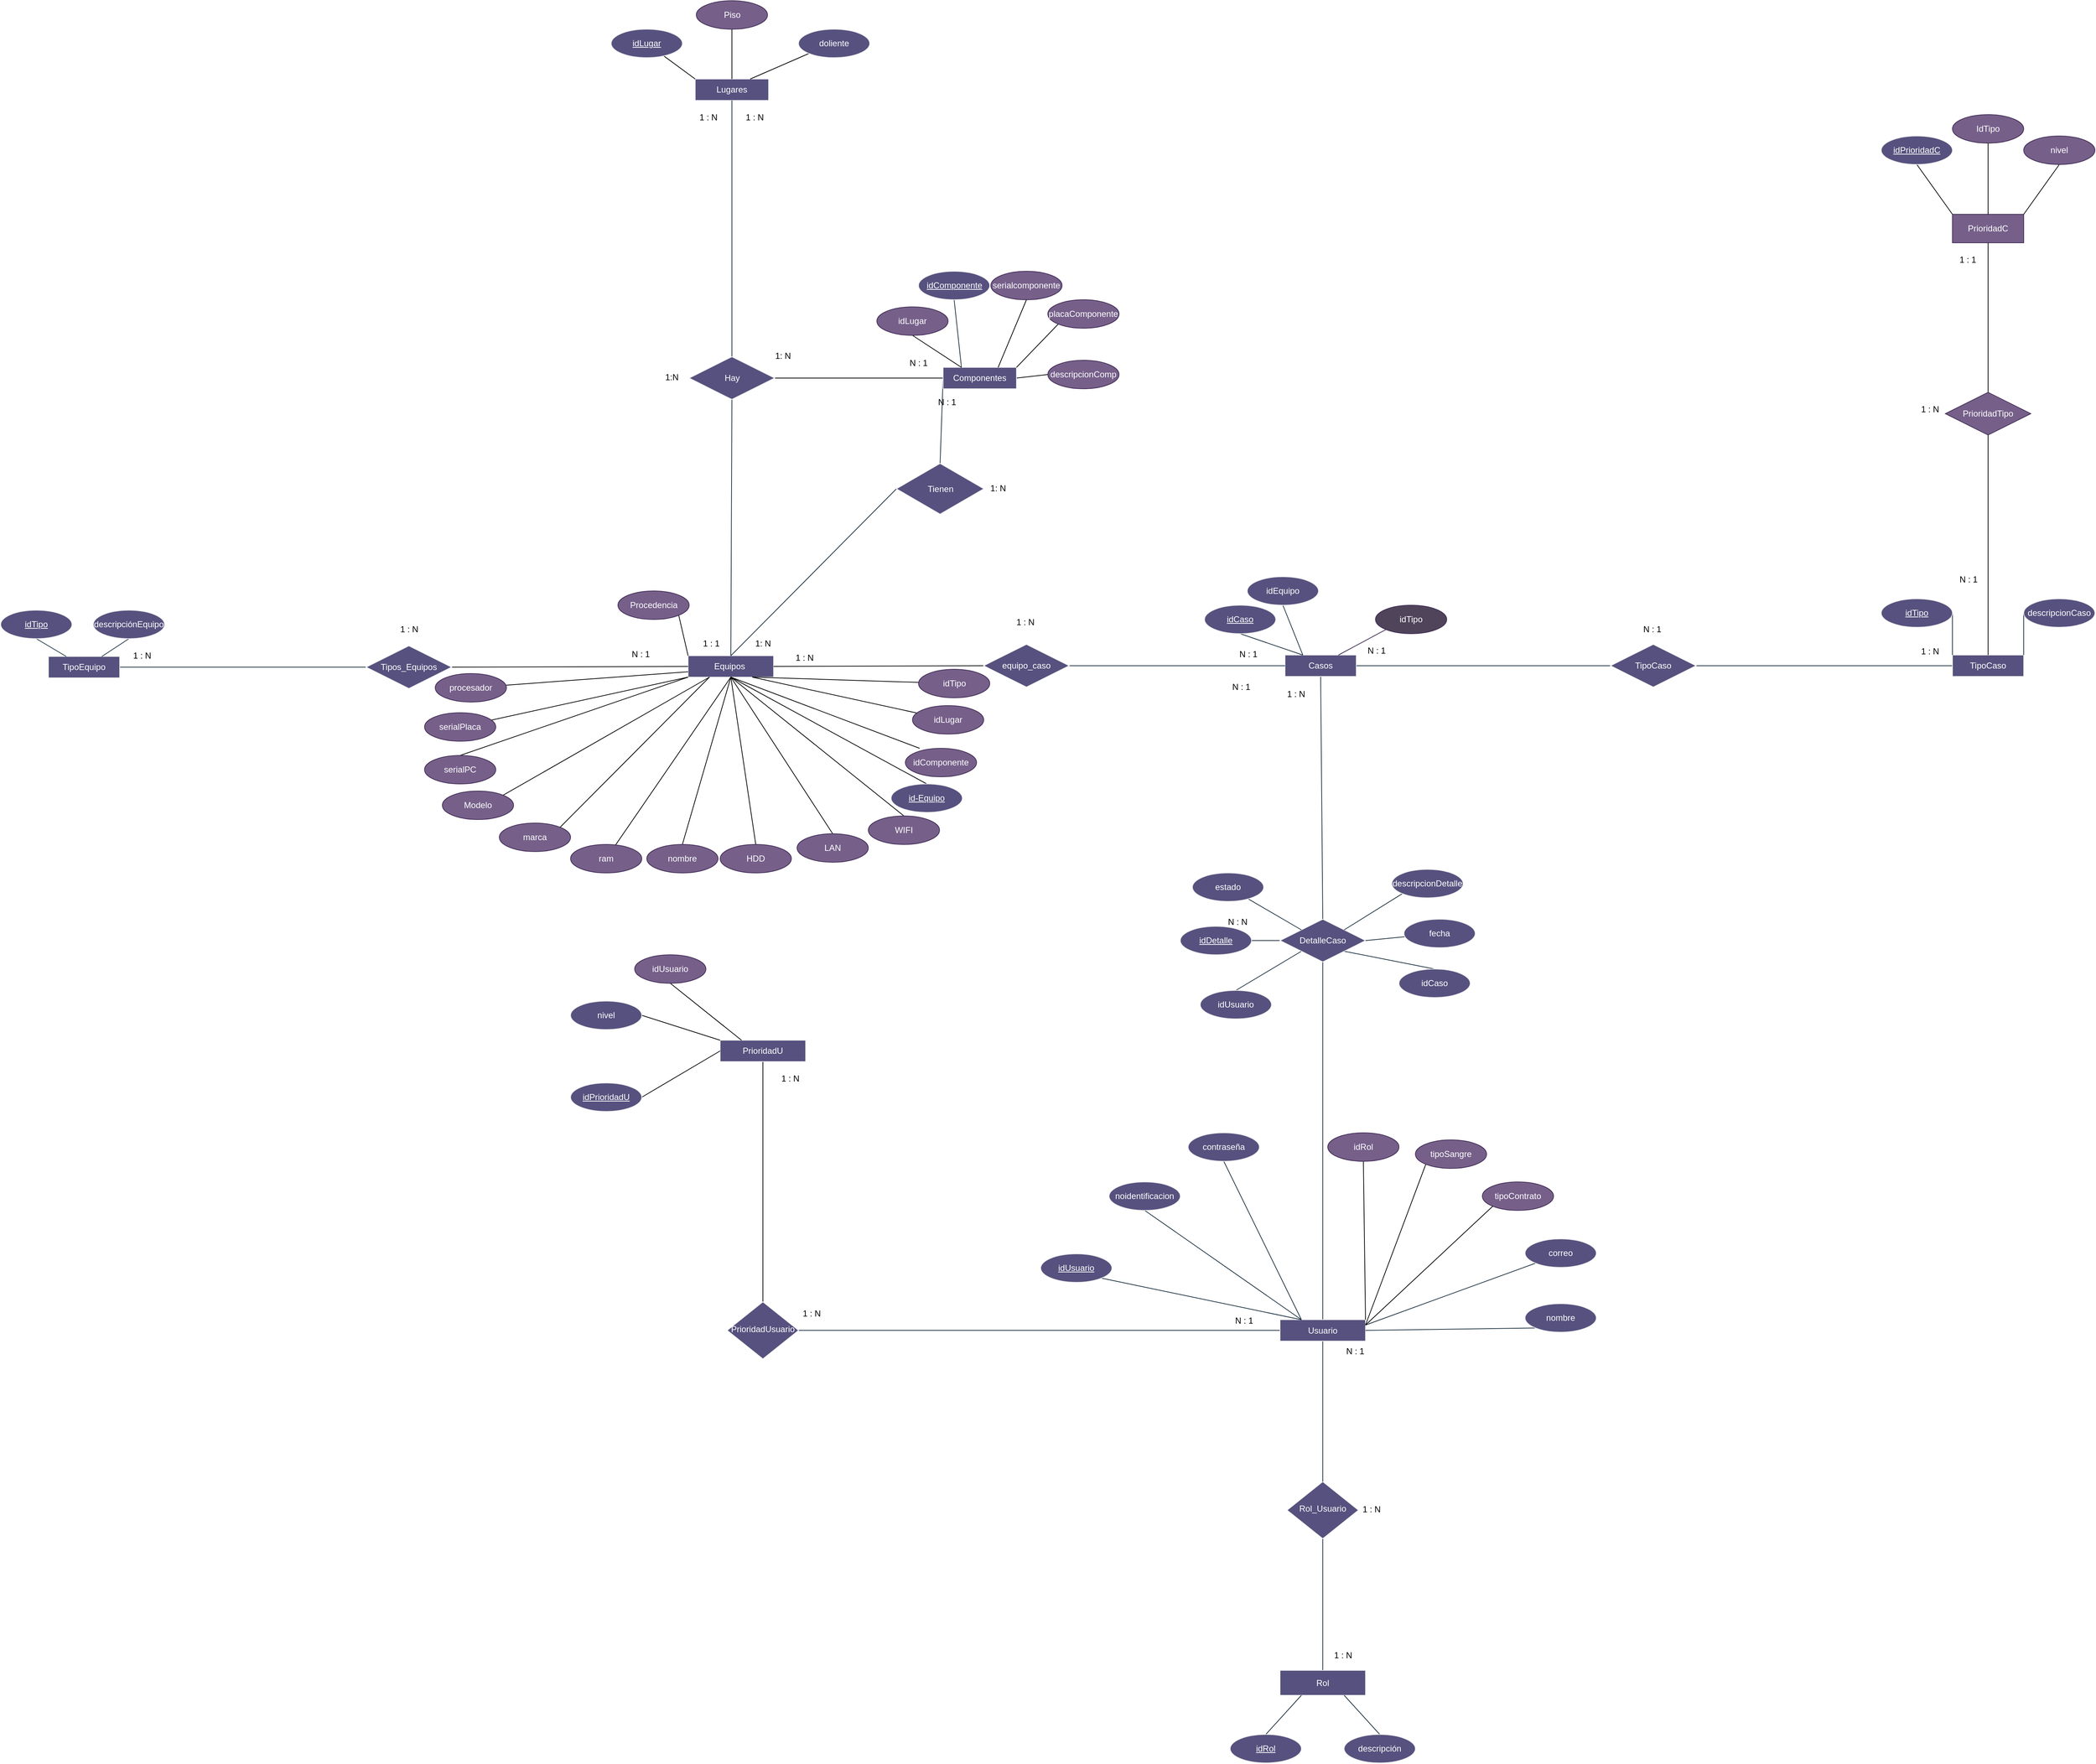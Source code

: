 <mxfile version="24.4.12" type="google">
  <diagram id="C5RBs43oDa-KdzZeNtuy" name="DiagramaER">
    <mxGraphModel grid="1" page="1" gridSize="10" guides="1" tooltips="1" connect="1" arrows="1" fold="1" pageScale="1" pageWidth="827" pageHeight="1169" math="0" shadow="0">
      <root>
        <mxCell id="WIyWlLk6GJQsqaUBKTNV-0" />
        <mxCell id="WIyWlLk6GJQsqaUBKTNV-1" parent="WIyWlLk6GJQsqaUBKTNV-0" />
        <mxCell id="2T5H_hkiswAVR6A3PdZY-13" style="rounded=0;orthogonalLoop=1;jettySize=auto;html=1;exitX=0.5;exitY=0;exitDx=0;exitDy=0;entryX=0;entryY=0.5;entryDx=0;entryDy=0;endArrow=none;endFill=0;labelBackgroundColor=none;strokeColor=#182E3E;fontColor=default;" edge="1" parent="WIyWlLk6GJQsqaUBKTNV-1" source="2T5H_hkiswAVR6A3PdZY-14" target="2T5H_hkiswAVR6A3PdZY-0">
          <mxGeometry relative="1" as="geometry" />
        </mxCell>
        <mxCell id="WIyWlLk6GJQsqaUBKTNV-7" value="Equipos&amp;nbsp;" style="rounded=0;whiteSpace=wrap;html=1;fontSize=12;glass=0;strokeWidth=1;shadow=0;labelBackgroundColor=none;fillColor=#56517E;strokeColor=#EEEEEE;fontColor=#FFFFFF;" vertex="1" parent="WIyWlLk6GJQsqaUBKTNV-1">
          <mxGeometry x="-355" y="350" width="120" height="30" as="geometry" />
        </mxCell>
        <mxCell id="3uJ8KbO14XV1aPpEETvO-7" style="rounded=0;orthogonalLoop=1;jettySize=auto;html=1;endArrow=none;endFill=0;exitX=0.5;exitY=1;exitDx=0;exitDy=0;labelBackgroundColor=none;strokeColor=#182E3E;fontColor=default;" edge="1" parent="WIyWlLk6GJQsqaUBKTNV-1" source="WIyWlLk6GJQsqaUBKTNV-10" target="WIyWlLk6GJQsqaUBKTNV-11">
          <mxGeometry relative="1" as="geometry">
            <mxPoint x="525" y="1435" as="sourcePoint" />
          </mxGeometry>
        </mxCell>
        <mxCell id="WIyWlLk6GJQsqaUBKTNV-10" value="Rol_Usuario" style="rhombus;whiteSpace=wrap;html=1;shadow=0;fontFamily=Helvetica;fontSize=12;align=center;strokeWidth=1;spacing=6;spacingTop=-4;labelBackgroundColor=none;fillColor=#56517E;strokeColor=#EEEEEE;fontColor=#FFFFFF;" vertex="1" parent="WIyWlLk6GJQsqaUBKTNV-1">
          <mxGeometry x="486" y="1510" width="100" height="80" as="geometry" />
        </mxCell>
        <mxCell id="WIyWlLk6GJQsqaUBKTNV-11" value="Rol" style="rounded=0;whiteSpace=wrap;html=1;fontSize=12;glass=0;strokeWidth=1;shadow=0;labelBackgroundColor=none;fillColor=#56517E;strokeColor=#EEEEEE;fontColor=#FFFFFF;" vertex="1" parent="WIyWlLk6GJQsqaUBKTNV-1">
          <mxGeometry x="476" y="1775" width="120" height="35" as="geometry" />
        </mxCell>
        <mxCell id="3uJ8KbO14XV1aPpEETvO-6" style="rounded=0;orthogonalLoop=1;jettySize=auto;html=1;exitX=0.5;exitY=1;exitDx=0;exitDy=0;endArrow=none;endFill=0;labelBackgroundColor=none;strokeColor=#182E3E;fontColor=default;" edge="1" parent="WIyWlLk6GJQsqaUBKTNV-1" source="WIyWlLk6GJQsqaUBKTNV-12" target="WIyWlLk6GJQsqaUBKTNV-10">
          <mxGeometry relative="1" as="geometry" />
        </mxCell>
        <mxCell id="3uJ8KbO14XV1aPpEETvO-16" style="rounded=0;orthogonalLoop=1;jettySize=auto;html=1;exitX=0.5;exitY=0;exitDx=0;exitDy=0;endArrow=none;endFill=0;labelBackgroundColor=none;strokeColor=#182E3E;fontColor=default;" edge="1" parent="WIyWlLk6GJQsqaUBKTNV-1" source="WIyWlLk6GJQsqaUBKTNV-12" target="3uJ8KbO14XV1aPpEETvO-15">
          <mxGeometry relative="1" as="geometry">
            <mxPoint x="1063" y="1305" as="sourcePoint" />
          </mxGeometry>
        </mxCell>
        <mxCell id="EHw-qd7V3THNP2IJrnIF-2" style="rounded=0;orthogonalLoop=1;jettySize=auto;html=1;exitX=0;exitY=0.5;exitDx=0;exitDy=0;strokeColor=#182E3E;endArrow=none;endFill=0;" edge="1" parent="WIyWlLk6GJQsqaUBKTNV-1" source="WIyWlLk6GJQsqaUBKTNV-12" target="EHw-qd7V3THNP2IJrnIF-1">
          <mxGeometry relative="1" as="geometry" />
        </mxCell>
        <mxCell id="WIyWlLk6GJQsqaUBKTNV-12" value="Usuario" style="rounded=0;whiteSpace=wrap;html=1;fontSize=12;glass=0;strokeWidth=1;shadow=0;labelBackgroundColor=none;fillColor=#56517E;strokeColor=#EEEEEE;fontColor=#FFFFFF;" vertex="1" parent="WIyWlLk6GJQsqaUBKTNV-1">
          <mxGeometry x="476" y="1282.5" width="120" height="30" as="geometry" />
        </mxCell>
        <mxCell id="3uJ8KbO14XV1aPpEETvO-8" style="rounded=0;orthogonalLoop=1;jettySize=auto;html=1;exitX=0.5;exitY=0;exitDx=0;exitDy=0;entryX=0.25;entryY=1;entryDx=0;entryDy=0;endArrow=none;endFill=0;labelBackgroundColor=none;strokeColor=#182E3E;fontColor=default;" edge="1" parent="WIyWlLk6GJQsqaUBKTNV-1" source="3uJ8KbO14XV1aPpEETvO-1" target="WIyWlLk6GJQsqaUBKTNV-11">
          <mxGeometry relative="1" as="geometry" />
        </mxCell>
        <mxCell id="3uJ8KbO14XV1aPpEETvO-1" value="idRol" style="ellipse;whiteSpace=wrap;html=1;align=center;fontStyle=4;labelBackgroundColor=none;fillColor=#56517E;strokeColor=#EEEEEE;fontColor=#FFFFFF;" vertex="1" parent="WIyWlLk6GJQsqaUBKTNV-1">
          <mxGeometry x="406" y="1865" width="100" height="40" as="geometry" />
        </mxCell>
        <mxCell id="3uJ8KbO14XV1aPpEETvO-9" style="rounded=0;orthogonalLoop=1;jettySize=auto;html=1;exitX=0.5;exitY=0;exitDx=0;exitDy=0;entryX=0.75;entryY=1;entryDx=0;entryDy=0;endArrow=none;endFill=0;labelBackgroundColor=none;strokeColor=#182E3E;fontColor=default;" edge="1" parent="WIyWlLk6GJQsqaUBKTNV-1" source="3uJ8KbO14XV1aPpEETvO-2" target="WIyWlLk6GJQsqaUBKTNV-11">
          <mxGeometry relative="1" as="geometry" />
        </mxCell>
        <mxCell id="3uJ8KbO14XV1aPpEETvO-2" value="descripción" style="ellipse;whiteSpace=wrap;html=1;align=center;labelBackgroundColor=none;fillColor=#56517E;strokeColor=#EEEEEE;fontColor=#FFFFFF;" vertex="1" parent="WIyWlLk6GJQsqaUBKTNV-1">
          <mxGeometry x="566" y="1865" width="100" height="40" as="geometry" />
        </mxCell>
        <mxCell id="3uJ8KbO14XV1aPpEETvO-10" style="rounded=0;orthogonalLoop=1;jettySize=auto;html=1;exitX=1;exitY=1;exitDx=0;exitDy=0;entryX=0.25;entryY=0;entryDx=0;entryDy=0;endArrow=none;endFill=0;labelBackgroundColor=none;strokeColor=#182E3E;fontColor=default;" edge="1" parent="WIyWlLk6GJQsqaUBKTNV-1" source="3uJ8KbO14XV1aPpEETvO-3" target="WIyWlLk6GJQsqaUBKTNV-12">
          <mxGeometry relative="1" as="geometry" />
        </mxCell>
        <mxCell id="3uJ8KbO14XV1aPpEETvO-3" value="idUsuario" style="ellipse;whiteSpace=wrap;html=1;align=center;fontStyle=4;labelBackgroundColor=none;fillColor=#56517E;strokeColor=#EEEEEE;fontColor=#FFFFFF;" vertex="1" parent="WIyWlLk6GJQsqaUBKTNV-1">
          <mxGeometry x="140" y="1190" width="100" height="40" as="geometry" />
        </mxCell>
        <mxCell id="3uJ8KbO14XV1aPpEETvO-11" style="rounded=0;orthogonalLoop=1;jettySize=auto;html=1;exitX=0.5;exitY=1;exitDx=0;exitDy=0;entryX=0.25;entryY=0;entryDx=0;entryDy=0;endArrow=none;endFill=0;labelBackgroundColor=none;strokeColor=#182E3E;fontColor=default;" edge="1" parent="WIyWlLk6GJQsqaUBKTNV-1" source="3uJ8KbO14XV1aPpEETvO-4" target="WIyWlLk6GJQsqaUBKTNV-12">
          <mxGeometry relative="1" as="geometry" />
        </mxCell>
        <mxCell id="3uJ8KbO14XV1aPpEETvO-4" value="noidentificacion" style="ellipse;whiteSpace=wrap;html=1;align=center;labelBackgroundColor=none;fillColor=#56517E;strokeColor=#EEEEEE;fontColor=#FFFFFF;" vertex="1" parent="WIyWlLk6GJQsqaUBKTNV-1">
          <mxGeometry x="236" y="1089" width="100" height="40" as="geometry" />
        </mxCell>
        <mxCell id="3uJ8KbO14XV1aPpEETvO-12" style="rounded=0;orthogonalLoop=1;jettySize=auto;html=1;exitX=0.5;exitY=1;exitDx=0;exitDy=0;entryX=0.25;entryY=0;entryDx=0;entryDy=0;endArrow=none;endFill=0;labelBackgroundColor=none;strokeColor=#182E3E;fontColor=default;" edge="1" parent="WIyWlLk6GJQsqaUBKTNV-1" source="3uJ8KbO14XV1aPpEETvO-5" target="WIyWlLk6GJQsqaUBKTNV-12">
          <mxGeometry relative="1" as="geometry" />
        </mxCell>
        <mxCell id="3uJ8KbO14XV1aPpEETvO-5" value="contraseña" style="ellipse;whiteSpace=wrap;html=1;align=center;labelBackgroundColor=none;fillColor=#56517E;strokeColor=#EEEEEE;fontColor=#FFFFFF;" vertex="1" parent="WIyWlLk6GJQsqaUBKTNV-1">
          <mxGeometry x="347" y="1020" width="100" height="40" as="geometry" />
        </mxCell>
        <mxCell id="3uJ8KbO14XV1aPpEETvO-17" style="rounded=0;orthogonalLoop=1;jettySize=auto;html=1;exitX=0.5;exitY=1;exitDx=0;exitDy=0;entryX=0.5;entryY=0;entryDx=0;entryDy=0;endArrow=none;endFill=0;labelBackgroundColor=none;strokeColor=#182E3E;fontColor=default;" edge="1" parent="WIyWlLk6GJQsqaUBKTNV-1" source="3uJ8KbO14XV1aPpEETvO-13" target="3uJ8KbO14XV1aPpEETvO-15">
          <mxGeometry relative="1" as="geometry" />
        </mxCell>
        <mxCell id="2T5H_hkiswAVR6A3PdZY-21" style="rounded=0;orthogonalLoop=1;jettySize=auto;html=1;exitX=1;exitY=0.5;exitDx=0;exitDy=0;entryX=0;entryY=0.5;entryDx=0;entryDy=0;endArrow=none;endFill=0;labelBackgroundColor=none;strokeColor=#182E3E;fontColor=default;" edge="1" parent="WIyWlLk6GJQsqaUBKTNV-1" source="3uJ8KbO14XV1aPpEETvO-13" target="2T5H_hkiswAVR6A3PdZY-19">
          <mxGeometry relative="1" as="geometry" />
        </mxCell>
        <mxCell id="3uJ8KbO14XV1aPpEETvO-13" value="Casos" style="whiteSpace=wrap;html=1;align=center;labelBackgroundColor=none;fillColor=#56517E;strokeColor=#EEEEEE;fontColor=#FFFFFF;" vertex="1" parent="WIyWlLk6GJQsqaUBKTNV-1">
          <mxGeometry x="483" y="349" width="100" height="30" as="geometry" />
        </mxCell>
        <mxCell id="3uJ8KbO14XV1aPpEETvO-32" style="rounded=0;orthogonalLoop=1;jettySize=auto;html=1;exitX=1;exitY=0.5;exitDx=0;exitDy=0;entryX=0;entryY=0.5;entryDx=0;entryDy=0;endArrow=none;endFill=0;labelBackgroundColor=none;strokeColor=#182E3E;fontColor=default;" edge="1" parent="WIyWlLk6GJQsqaUBKTNV-1" source="3uJ8KbO14XV1aPpEETvO-14" target="3uJ8KbO14XV1aPpEETvO-31">
          <mxGeometry relative="1" as="geometry" />
        </mxCell>
        <mxCell id="3uJ8KbO14XV1aPpEETvO-14" value="TipoEquipo" style="whiteSpace=wrap;html=1;align=center;labelBackgroundColor=none;fillColor=#56517E;strokeColor=#EEEEEE;fontColor=#FFFFFF;" vertex="1" parent="WIyWlLk6GJQsqaUBKTNV-1">
          <mxGeometry x="-1253" y="351" width="100" height="30" as="geometry" />
        </mxCell>
        <mxCell id="3uJ8KbO14XV1aPpEETvO-40" style="rounded=0;orthogonalLoop=1;jettySize=auto;html=1;exitX=0;exitY=0.5;exitDx=0;exitDy=0;endArrow=none;endFill=0;entryX=1;entryY=0.5;entryDx=0;entryDy=0;labelBackgroundColor=none;strokeColor=#182E3E;fontColor=default;" edge="1" parent="WIyWlLk6GJQsqaUBKTNV-1" source="3uJ8KbO14XV1aPpEETvO-15" target="3uJ8KbO14XV1aPpEETvO-37">
          <mxGeometry relative="1" as="geometry">
            <mxPoint x="464.176" y="769.647" as="targetPoint" />
          </mxGeometry>
        </mxCell>
        <mxCell id="3uJ8KbO14XV1aPpEETvO-46" style="rounded=0;orthogonalLoop=1;jettySize=auto;html=1;exitX=0;exitY=1;exitDx=0;exitDy=0;entryX=0.5;entryY=0;entryDx=0;entryDy=0;endArrow=none;endFill=0;labelBackgroundColor=none;strokeColor=#182E3E;fontColor=default;" edge="1" parent="WIyWlLk6GJQsqaUBKTNV-1" source="3uJ8KbO14XV1aPpEETvO-15" target="3uJ8KbO14XV1aPpEETvO-44">
          <mxGeometry relative="1" as="geometry" />
        </mxCell>
        <mxCell id="3uJ8KbO14XV1aPpEETvO-47" style="rounded=0;orthogonalLoop=1;jettySize=auto;html=1;exitX=1;exitY=1;exitDx=0;exitDy=0;entryX=0.5;entryY=0;entryDx=0;entryDy=0;endArrow=none;endFill=0;labelBackgroundColor=none;strokeColor=#182E3E;fontColor=default;" edge="1" parent="WIyWlLk6GJQsqaUBKTNV-1" source="3uJ8KbO14XV1aPpEETvO-15" target="3uJ8KbO14XV1aPpEETvO-43">
          <mxGeometry relative="1" as="geometry" />
        </mxCell>
        <mxCell id="3uJ8KbO14XV1aPpEETvO-15" value="DetalleCaso" style="shape=rhombus;perimeter=rhombusPerimeter;whiteSpace=wrap;html=1;align=center;labelBackgroundColor=none;fillColor=#56517E;strokeColor=#EEEEEE;fontColor=#FFFFFF;" vertex="1" parent="WIyWlLk6GJQsqaUBKTNV-1">
          <mxGeometry x="476" y="720" width="120" height="60" as="geometry" />
        </mxCell>
        <mxCell id="3uJ8KbO14XV1aPpEETvO-18" value="1 : N" style="text;strokeColor=none;fillColor=none;spacingLeft=4;spacingRight=4;overflow=hidden;rotatable=0;points=[[0,0.5],[1,0.5]];portConstraint=eastwest;fontSize=12;whiteSpace=wrap;html=1;labelBackgroundColor=none;fontColor=#FFFFFF;" vertex="1" parent="WIyWlLk6GJQsqaUBKTNV-1">
          <mxGeometry x="546" y="1745" width="40" height="30" as="geometry" />
        </mxCell>
        <mxCell id="3uJ8KbO14XV1aPpEETvO-19" value="N : 1" style="text;strokeColor=none;fillColor=none;spacingLeft=4;spacingRight=4;overflow=hidden;rotatable=0;points=[[0,0.5],[1,0.5]];portConstraint=eastwest;fontSize=12;whiteSpace=wrap;html=1;labelBackgroundColor=none;fontColor=#FFFFFF;" vertex="1" parent="WIyWlLk6GJQsqaUBKTNV-1">
          <mxGeometry x="620" y="1325" width="40" height="30" as="geometry" />
        </mxCell>
        <mxCell id="3uJ8KbO14XV1aPpEETvO-20" value="1 :&amp;nbsp; N" style="text;strokeColor=none;fillColor=none;spacingLeft=4;spacingRight=4;overflow=hidden;rotatable=0;points=[[0,0.5],[1,0.5]];portConstraint=eastwest;fontSize=12;whiteSpace=wrap;html=1;labelBackgroundColor=none;fontColor=#FFFFFF;" vertex="1" parent="WIyWlLk6GJQsqaUBKTNV-1">
          <mxGeometry x="596" y="1535" width="40" height="30" as="geometry" />
        </mxCell>
        <mxCell id="3uJ8KbO14XV1aPpEETvO-21" value="N : 1" style="text;strokeColor=none;fillColor=none;spacingLeft=4;spacingRight=4;overflow=hidden;rotatable=0;points=[[0,0.5],[1,0.5]];portConstraint=eastwest;fontSize=12;whiteSpace=wrap;html=1;labelBackgroundColor=none;fontColor=#FFFFFF;" vertex="1" parent="WIyWlLk6GJQsqaUBKTNV-1">
          <mxGeometry x="710" y="1260" width="40" height="30" as="geometry" />
        </mxCell>
        <mxCell id="3uJ8KbO14XV1aPpEETvO-22" value="N : 1" style="text;strokeColor=none;fillColor=none;spacingLeft=4;spacingRight=4;overflow=hidden;rotatable=0;points=[[0,0.5],[1,0.5]];portConstraint=eastwest;fontSize=12;whiteSpace=wrap;html=1;labelBackgroundColor=none;fontColor=#FFFFFF;" vertex="1" parent="WIyWlLk6GJQsqaUBKTNV-1">
          <mxGeometry x="480" y="394" width="40" height="30" as="geometry" />
        </mxCell>
        <mxCell id="3uJ8KbO14XV1aPpEETvO-23" value="N : N" style="text;strokeColor=none;fillColor=none;spacingLeft=4;spacingRight=4;overflow=hidden;rotatable=0;points=[[0,0.5],[1,0.5]];portConstraint=eastwest;fontSize=12;whiteSpace=wrap;html=1;labelBackgroundColor=none;fontColor=#FFFFFF;" vertex="1" parent="WIyWlLk6GJQsqaUBKTNV-1">
          <mxGeometry x="436" y="720" width="40" height="30" as="geometry" />
        </mxCell>
        <mxCell id="3uJ8KbO14XV1aPpEETvO-26" style="rounded=0;orthogonalLoop=1;jettySize=auto;html=1;exitX=1;exitY=0.5;exitDx=0;exitDy=0;endArrow=none;endFill=0;labelBackgroundColor=none;strokeColor=#182E3E;fontColor=default;" edge="1" parent="WIyWlLk6GJQsqaUBKTNV-1" source="3uJ8KbO14XV1aPpEETvO-25" target="3uJ8KbO14XV1aPpEETvO-13">
          <mxGeometry relative="1" as="geometry" />
        </mxCell>
        <mxCell id="0LzQlJv-D6ySPSGVPF1X-0" style="rounded=0;orthogonalLoop=1;jettySize=auto;html=1;exitX=0;exitY=0.5;exitDx=0;exitDy=0;entryX=1;entryY=0.5;entryDx=0;entryDy=0;endArrow=none;endFill=0;" edge="1" parent="WIyWlLk6GJQsqaUBKTNV-1" source="3uJ8KbO14XV1aPpEETvO-25" target="WIyWlLk6GJQsqaUBKTNV-7">
          <mxGeometry relative="1" as="geometry" />
        </mxCell>
        <mxCell id="3uJ8KbO14XV1aPpEETvO-25" value="equipo_caso" style="shape=rhombus;perimeter=rhombusPerimeter;whiteSpace=wrap;html=1;align=center;labelBackgroundColor=none;fillColor=#56517E;strokeColor=#EEEEEE;fontColor=#FFFFFF;" vertex="1" parent="WIyWlLk6GJQsqaUBKTNV-1">
          <mxGeometry x="60" y="334" width="120" height="60" as="geometry" />
        </mxCell>
        <mxCell id="3uJ8KbO14XV1aPpEETvO-28" value="1 : N" style="text;strokeColor=none;fillColor=none;spacingLeft=4;spacingRight=4;overflow=hidden;rotatable=0;points=[[0,0.5],[1,0.5]];portConstraint=eastwest;fontSize=12;whiteSpace=wrap;html=1;labelBackgroundColor=none;fontColor=#FFFFFF;" vertex="1" parent="WIyWlLk6GJQsqaUBKTNV-1">
          <mxGeometry x="430" y="329" width="40" height="30" as="geometry" />
        </mxCell>
        <mxCell id="3uJ8KbO14XV1aPpEETvO-30" value="N : 1" style="text;strokeColor=none;fillColor=none;spacingLeft=4;spacingRight=4;overflow=hidden;rotatable=0;points=[[0,0.5],[1,0.5]];portConstraint=eastwest;fontSize=12;whiteSpace=wrap;html=1;labelBackgroundColor=none;fontColor=#FFFFFF;" vertex="1" parent="WIyWlLk6GJQsqaUBKTNV-1">
          <mxGeometry x="100" y="299" width="40" height="30" as="geometry" />
        </mxCell>
        <mxCell id="0LzQlJv-D6ySPSGVPF1X-3" style="rounded=0;orthogonalLoop=1;jettySize=auto;html=1;exitX=1;exitY=0.5;exitDx=0;exitDy=0;entryX=0;entryY=0.5;entryDx=0;entryDy=0;endArrow=none;endFill=0;" edge="1" parent="WIyWlLk6GJQsqaUBKTNV-1" source="3uJ8KbO14XV1aPpEETvO-31" target="WIyWlLk6GJQsqaUBKTNV-7">
          <mxGeometry relative="1" as="geometry" />
        </mxCell>
        <mxCell id="3uJ8KbO14XV1aPpEETvO-31" value="Tipos_Equipos" style="shape=rhombus;perimeter=rhombusPerimeter;whiteSpace=wrap;html=1;align=center;labelBackgroundColor=none;fillColor=#56517E;strokeColor=#EEEEEE;fontColor=#FFFFFF;" vertex="1" parent="WIyWlLk6GJQsqaUBKTNV-1">
          <mxGeometry x="-807" y="336" width="120" height="60" as="geometry" />
        </mxCell>
        <mxCell id="3uJ8KbO14XV1aPpEETvO-34" value="N : 1" style="text;strokeColor=none;fillColor=none;spacingLeft=4;spacingRight=4;overflow=hidden;rotatable=0;points=[[0,0.5],[1,0.5]];portConstraint=eastwest;fontSize=12;whiteSpace=wrap;html=1;labelBackgroundColor=none;fontColor=#FFFFFF;" vertex="1" parent="WIyWlLk6GJQsqaUBKTNV-1">
          <mxGeometry x="-410" y="720" width="40" height="30" as="geometry" />
        </mxCell>
        <mxCell id="3uJ8KbO14XV1aPpEETvO-35" value="1 : N" style="text;strokeColor=none;fillColor=none;spacingLeft=4;spacingRight=4;overflow=hidden;rotatable=0;points=[[0,0.5],[1,0.5]];portConstraint=eastwest;fontSize=12;whiteSpace=wrap;html=1;labelBackgroundColor=none;fontColor=#FFFFFF;" vertex="1" parent="WIyWlLk6GJQsqaUBKTNV-1">
          <mxGeometry x="-1150" y="336" width="40" height="30" as="geometry" />
        </mxCell>
        <mxCell id="3uJ8KbO14XV1aPpEETvO-36" value="1 : N" style="text;strokeColor=none;fillColor=none;spacingLeft=4;spacingRight=4;overflow=hidden;rotatable=0;points=[[0,0.5],[1,0.5]];portConstraint=eastwest;fontSize=12;whiteSpace=wrap;html=1;labelBackgroundColor=none;fontColor=#FFFFFF;" vertex="1" parent="WIyWlLk6GJQsqaUBKTNV-1">
          <mxGeometry x="-867" y="326" width="40" height="30" as="geometry" />
        </mxCell>
        <mxCell id="3uJ8KbO14XV1aPpEETvO-37" value="idDetalle" style="ellipse;whiteSpace=wrap;html=1;align=center;fontStyle=4;labelBackgroundColor=none;fillColor=#56517E;strokeColor=#EEEEEE;fontColor=#FFFFFF;" vertex="1" parent="WIyWlLk6GJQsqaUBKTNV-1">
          <mxGeometry x="336" y="730" width="100" height="40" as="geometry" />
        </mxCell>
        <mxCell id="3uJ8KbO14XV1aPpEETvO-43" value="idCaso" style="ellipse;whiteSpace=wrap;html=1;align=center;labelBackgroundColor=none;fillColor=#56517E;strokeColor=#EEEEEE;fontColor=#FFFFFF;" vertex="1" parent="WIyWlLk6GJQsqaUBKTNV-1">
          <mxGeometry x="643" y="790" width="100" height="40" as="geometry" />
        </mxCell>
        <mxCell id="3uJ8KbO14XV1aPpEETvO-44" value="idUsuario" style="ellipse;whiteSpace=wrap;html=1;align=center;labelBackgroundColor=none;fillColor=#56517E;strokeColor=#EEEEEE;fontColor=#FFFFFF;" vertex="1" parent="WIyWlLk6GJQsqaUBKTNV-1">
          <mxGeometry x="364" y="820" width="100" height="40" as="geometry" />
        </mxCell>
        <mxCell id="3uJ8KbO14XV1aPpEETvO-49" style="rounded=0;orthogonalLoop=1;jettySize=auto;html=1;exitX=0;exitY=1;exitDx=0;exitDy=0;endArrow=none;endFill=0;entryX=1;entryY=0.25;entryDx=0;entryDy=0;labelBackgroundColor=none;strokeColor=#182E3E;fontColor=default;" edge="1" parent="WIyWlLk6GJQsqaUBKTNV-1" source="3uJ8KbO14XV1aPpEETvO-48" target="WIyWlLk6GJQsqaUBKTNV-12">
          <mxGeometry relative="1" as="geometry" />
        </mxCell>
        <mxCell id="3uJ8KbO14XV1aPpEETvO-48" value="correo" style="ellipse;whiteSpace=wrap;html=1;align=center;labelBackgroundColor=none;fillColor=#56517E;strokeColor=#EEEEEE;fontColor=#FFFFFF;" vertex="1" parent="WIyWlLk6GJQsqaUBKTNV-1">
          <mxGeometry x="820" y="1169" width="100" height="40" as="geometry" />
        </mxCell>
        <mxCell id="ZWMSjb_5BoOZGEWxqf8j-11" style="rounded=0;orthogonalLoop=1;jettySize=auto;html=1;endArrow=none;endFill=0;entryX=0.5;entryY=0;entryDx=0;entryDy=0;labelBackgroundColor=none;strokeColor=#182E3E;fontColor=default;exitX=0.5;exitY=1;exitDx=0;exitDy=0;" edge="1" parent="WIyWlLk6GJQsqaUBKTNV-1" source="ZWMSjb_5BoOZGEWxqf8j-10" target="WIyWlLk6GJQsqaUBKTNV-7">
          <mxGeometry relative="1" as="geometry">
            <mxPoint x="-397.5" y="-80" as="sourcePoint" />
          </mxGeometry>
        </mxCell>
        <mxCell id="3uJ8KbO14XV1aPpEETvO-50" value="Lugares" style="rounded=0;whiteSpace=wrap;html=1;fontSize=12;glass=0;strokeWidth=1;shadow=0;labelBackgroundColor=none;fillColor=#56517E;strokeColor=#EEEEEE;fontColor=#FFFFFF;" vertex="1" parent="WIyWlLk6GJQsqaUBKTNV-1">
          <mxGeometry x="-345" y="-460" width="103" height="30" as="geometry" />
        </mxCell>
        <mxCell id="3uJ8KbO14XV1aPpEETvO-52" style="rounded=0;orthogonalLoop=1;jettySize=auto;html=1;exitX=0;exitY=1;exitDx=0;exitDy=0;entryX=1;entryY=0.5;entryDx=0;entryDy=0;endArrow=none;endFill=0;labelBackgroundColor=none;strokeColor=#182E3E;fontColor=default;" edge="1" parent="WIyWlLk6GJQsqaUBKTNV-1" source="3uJ8KbO14XV1aPpEETvO-51" target="WIyWlLk6GJQsqaUBKTNV-12">
          <mxGeometry relative="1" as="geometry" />
        </mxCell>
        <mxCell id="3uJ8KbO14XV1aPpEETvO-51" value="nombre" style="ellipse;whiteSpace=wrap;html=1;align=center;labelBackgroundColor=none;fillColor=#56517E;strokeColor=#EEEEEE;fontColor=#FFFFFF;" vertex="1" parent="WIyWlLk6GJQsqaUBKTNV-1">
          <mxGeometry x="820" y="1260" width="100" height="40" as="geometry" />
        </mxCell>
        <mxCell id="3uJ8KbO14XV1aPpEETvO-55" style="rounded=0;orthogonalLoop=1;jettySize=auto;html=1;exitX=0.5;exitY=1;exitDx=0;exitDy=0;entryX=0.25;entryY=0;entryDx=0;entryDy=0;endArrow=none;endFill=0;labelBackgroundColor=none;strokeColor=#182E3E;fontColor=default;" edge="1" parent="WIyWlLk6GJQsqaUBKTNV-1" source="3uJ8KbO14XV1aPpEETvO-53" target="3uJ8KbO14XV1aPpEETvO-14">
          <mxGeometry relative="1" as="geometry" />
        </mxCell>
        <mxCell id="3uJ8KbO14XV1aPpEETvO-53" value="idTipo" style="ellipse;whiteSpace=wrap;html=1;align=center;fontStyle=4;labelBackgroundColor=none;fillColor=#56517E;strokeColor=#EEEEEE;fontColor=#FFFFFF;" vertex="1" parent="WIyWlLk6GJQsqaUBKTNV-1">
          <mxGeometry x="-1320" y="286" width="100" height="40" as="geometry" />
        </mxCell>
        <mxCell id="3uJ8KbO14XV1aPpEETvO-56" style="rounded=0;orthogonalLoop=1;jettySize=auto;html=1;exitX=0.5;exitY=1;exitDx=0;exitDy=0;entryX=0.75;entryY=0;entryDx=0;entryDy=0;endArrow=none;endFill=0;labelBackgroundColor=none;strokeColor=#182E3E;fontColor=default;" edge="1" parent="WIyWlLk6GJQsqaUBKTNV-1" source="3uJ8KbO14XV1aPpEETvO-54" target="3uJ8KbO14XV1aPpEETvO-14">
          <mxGeometry relative="1" as="geometry" />
        </mxCell>
        <mxCell id="3uJ8KbO14XV1aPpEETvO-54" value="descripciónEquipo" style="ellipse;whiteSpace=wrap;html=1;align=center;labelBackgroundColor=none;fillColor=#56517E;strokeColor=#EEEEEE;fontColor=#FFFFFF;" vertex="1" parent="WIyWlLk6GJQsqaUBKTNV-1">
          <mxGeometry x="-1190" y="286" width="100" height="40" as="geometry" />
        </mxCell>
        <mxCell id="ZWMSjb_5BoOZGEWxqf8j-5" style="rounded=0;orthogonalLoop=1;jettySize=auto;html=1;entryX=1;entryY=0.5;entryDx=0;entryDy=0;endArrow=none;endFill=0;labelBackgroundColor=none;strokeColor=#182E3E;fontColor=default;" edge="1" parent="WIyWlLk6GJQsqaUBKTNV-1" source="ZWMSjb_5BoOZGEWxqf8j-3" target="3uJ8KbO14XV1aPpEETvO-15">
          <mxGeometry relative="1" as="geometry" />
        </mxCell>
        <mxCell id="ZWMSjb_5BoOZGEWxqf8j-3" value="fecha" style="ellipse;whiteSpace=wrap;html=1;align=center;labelBackgroundColor=none;fillColor=#56517E;strokeColor=#EEEEEE;fontColor=#FFFFFF;" vertex="1" parent="WIyWlLk6GJQsqaUBKTNV-1">
          <mxGeometry x="650" y="720" width="100" height="40" as="geometry" />
        </mxCell>
        <mxCell id="ZWMSjb_5BoOZGEWxqf8j-7" style="rounded=0;orthogonalLoop=1;jettySize=auto;html=1;entryX=0;entryY=0;entryDx=0;entryDy=0;endArrow=none;endFill=0;labelBackgroundColor=none;strokeColor=#182E3E;fontColor=default;" edge="1" parent="WIyWlLk6GJQsqaUBKTNV-1" source="ZWMSjb_5BoOZGEWxqf8j-6" target="3uJ8KbO14XV1aPpEETvO-15">
          <mxGeometry relative="1" as="geometry" />
        </mxCell>
        <mxCell id="ZWMSjb_5BoOZGEWxqf8j-6" value="estado" style="ellipse;whiteSpace=wrap;html=1;align=center;labelBackgroundColor=none;fillColor=#56517E;strokeColor=#EEEEEE;fontColor=#FFFFFF;" vertex="1" parent="WIyWlLk6GJQsqaUBKTNV-1">
          <mxGeometry x="353" y="655" width="100" height="40" as="geometry" />
        </mxCell>
        <mxCell id="0LzQlJv-D6ySPSGVPF1X-2" style="rounded=0;orthogonalLoop=1;jettySize=auto;html=1;exitX=0;exitY=0.5;exitDx=0;exitDy=0;entryX=1;entryY=0.5;entryDx=0;entryDy=0;endArrow=none;endFill=0;" edge="1" parent="WIyWlLk6GJQsqaUBKTNV-1" source="2T5H_hkiswAVR6A3PdZY-0" target="ZWMSjb_5BoOZGEWxqf8j-10">
          <mxGeometry relative="1" as="geometry" />
        </mxCell>
        <mxCell id="NhlgGVuQGpp-WLmPG3e8-1" style="rounded=0;orthogonalLoop=1;jettySize=auto;html=1;exitX=1;exitY=0.5;exitDx=0;exitDy=0;entryX=0;entryY=0.5;entryDx=0;entryDy=0;endArrow=none;endFill=0;" edge="1" parent="WIyWlLk6GJQsqaUBKTNV-1" source="2T5H_hkiswAVR6A3PdZY-0" target="NhlgGVuQGpp-WLmPG3e8-0">
          <mxGeometry relative="1" as="geometry" />
        </mxCell>
        <mxCell id="2T5H_hkiswAVR6A3PdZY-0" value="Componentes" style="rounded=0;whiteSpace=wrap;html=1;fontSize=12;glass=0;strokeWidth=1;shadow=0;labelBackgroundColor=none;fillColor=#56517E;strokeColor=#EEEEEE;fontColor=#FFFFFF;" vertex="1" parent="WIyWlLk6GJQsqaUBKTNV-1">
          <mxGeometry x="3" y="-55" width="103" height="30" as="geometry" />
        </mxCell>
        <mxCell id="2T5H_hkiswAVR6A3PdZY-7" style="rounded=0;orthogonalLoop=1;jettySize=auto;html=1;exitX=0;exitY=1;exitDx=0;exitDy=0;entryX=1;entryY=0;entryDx=0;entryDy=0;endArrow=none;endFill=0;labelBackgroundColor=none;strokeColor=#182E3E;fontColor=default;" edge="1" parent="WIyWlLk6GJQsqaUBKTNV-1" source="2T5H_hkiswAVR6A3PdZY-6" target="3uJ8KbO14XV1aPpEETvO-15">
          <mxGeometry relative="1" as="geometry" />
        </mxCell>
        <mxCell id="2T5H_hkiswAVR6A3PdZY-6" value="descripcionDetalle" style="ellipse;whiteSpace=wrap;html=1;align=center;labelBackgroundColor=none;fillColor=#56517E;strokeColor=#EEEEEE;fontColor=#FFFFFF;" vertex="1" parent="WIyWlLk6GJQsqaUBKTNV-1">
          <mxGeometry x="633" y="650" width="100" height="40" as="geometry" />
        </mxCell>
        <mxCell id="vldh3vrHryc6X6decwte-2" style="rounded=0;orthogonalLoop=1;jettySize=auto;html=1;entryX=0;entryY=0;entryDx=0;entryDy=0;endArrow=none;endFill=0;" edge="1" parent="WIyWlLk6GJQsqaUBKTNV-1" source="2T5H_hkiswAVR6A3PdZY-8" target="3uJ8KbO14XV1aPpEETvO-50">
          <mxGeometry relative="1" as="geometry" />
        </mxCell>
        <mxCell id="2T5H_hkiswAVR6A3PdZY-8" value="idLugar" style="ellipse;whiteSpace=wrap;html=1;align=center;fontStyle=4;labelBackgroundColor=none;fillColor=#56517E;strokeColor=#EEEEEE;fontColor=#FFFFFF;" vertex="1" parent="WIyWlLk6GJQsqaUBKTNV-1">
          <mxGeometry x="-463" y="-530" width="100" height="40" as="geometry" />
        </mxCell>
        <mxCell id="vldh3vrHryc6X6decwte-1" style="rounded=0;orthogonalLoop=1;jettySize=auto;html=1;entryX=0.75;entryY=0;entryDx=0;entryDy=0;endArrow=none;endFill=0;exitX=0;exitY=1;exitDx=0;exitDy=0;" edge="1" parent="WIyWlLk6GJQsqaUBKTNV-1" source="2T5H_hkiswAVR6A3PdZY-9" target="3uJ8KbO14XV1aPpEETvO-50">
          <mxGeometry relative="1" as="geometry">
            <mxPoint x="-232.999" y="-510.688" as="sourcePoint" />
          </mxGeometry>
        </mxCell>
        <mxCell id="2T5H_hkiswAVR6A3PdZY-9" value="doliente" style="ellipse;whiteSpace=wrap;html=1;align=center;labelBackgroundColor=none;fillColor=#56517E;strokeColor=#EEEEEE;fontColor=#FFFFFF;" vertex="1" parent="WIyWlLk6GJQsqaUBKTNV-1">
          <mxGeometry x="-200" y="-530" width="100" height="40" as="geometry" />
        </mxCell>
        <mxCell id="2T5H_hkiswAVR6A3PdZY-28" style="rounded=0;orthogonalLoop=1;jettySize=auto;html=1;exitX=0.5;exitY=1;exitDx=0;exitDy=0;entryX=0.25;entryY=0;entryDx=0;entryDy=0;endArrow=none;endFill=0;labelBackgroundColor=none;strokeColor=#182E3E;fontColor=default;" edge="1" parent="WIyWlLk6GJQsqaUBKTNV-1" source="2T5H_hkiswAVR6A3PdZY-12" target="3uJ8KbO14XV1aPpEETvO-13">
          <mxGeometry relative="1" as="geometry" />
        </mxCell>
        <mxCell id="2T5H_hkiswAVR6A3PdZY-12" value="idCaso" style="ellipse;whiteSpace=wrap;html=1;align=center;fontStyle=4;labelBackgroundColor=none;fillColor=#56517E;strokeColor=#EEEEEE;fontColor=#FFFFFF;" vertex="1" parent="WIyWlLk6GJQsqaUBKTNV-1">
          <mxGeometry x="370" y="279" width="100" height="40" as="geometry" />
        </mxCell>
        <mxCell id="2T5H_hkiswAVR6A3PdZY-15" value="" style="rounded=0;orthogonalLoop=1;jettySize=auto;html=1;entryX=0;entryY=0.5;entryDx=0;entryDy=0;endArrow=none;endFill=0;labelBackgroundColor=none;strokeColor=#182E3E;fontColor=default;exitX=0.5;exitY=0;exitDx=0;exitDy=0;" edge="1" parent="WIyWlLk6GJQsqaUBKTNV-1" source="WIyWlLk6GJQsqaUBKTNV-7" target="2T5H_hkiswAVR6A3PdZY-14">
          <mxGeometry relative="1" as="geometry">
            <mxPoint x="-407.5" y="-160" as="sourcePoint" />
            <mxPoint x="91.5" y="-195" as="targetPoint" />
          </mxGeometry>
        </mxCell>
        <mxCell id="2T5H_hkiswAVR6A3PdZY-14" value="Tienen" style="shape=rhombus;perimeter=rhombusPerimeter;whiteSpace=wrap;html=1;align=center;labelBackgroundColor=none;fillColor=#56517E;strokeColor=#EEEEEE;fontColor=#FFFFFF;" vertex="1" parent="WIyWlLk6GJQsqaUBKTNV-1">
          <mxGeometry x="-62.5" y="80" width="122.5" height="71" as="geometry" />
        </mxCell>
        <mxCell id="vldh3vrHryc6X6decwte-13" style="rounded=0;orthogonalLoop=1;jettySize=auto;html=1;endArrow=none;endFill=0;exitX=0.5;exitY=0;exitDx=0;exitDy=0;entryX=0.5;entryY=1;entryDx=0;entryDy=0;" edge="1" parent="WIyWlLk6GJQsqaUBKTNV-1" source="2T5H_hkiswAVR6A3PdZY-16" target="WIyWlLk6GJQsqaUBKTNV-7">
          <mxGeometry relative="1" as="geometry">
            <mxPoint x="-526.32" y="537.5" as="targetPoint" />
          </mxGeometry>
        </mxCell>
        <mxCell id="2T5H_hkiswAVR6A3PdZY-16" value="id-Equipo" style="ellipse;whiteSpace=wrap;html=1;align=center;fontStyle=4;labelBackgroundColor=none;fillColor=#56517E;strokeColor=#EEEEEE;fontColor=#FFFFFF;" vertex="1" parent="WIyWlLk6GJQsqaUBKTNV-1">
          <mxGeometry x="-70" y="530" width="100" height="40" as="geometry" />
        </mxCell>
        <mxCell id="2T5H_hkiswAVR6A3PdZY-38" style="rounded=0;orthogonalLoop=1;jettySize=auto;html=1;exitX=0.5;exitY=1;exitDx=0;exitDy=0;entryX=0.25;entryY=0;entryDx=0;entryDy=0;endArrow=none;endFill=0;labelBackgroundColor=none;strokeColor=#182E3E;fontColor=default;" edge="1" parent="WIyWlLk6GJQsqaUBKTNV-1" source="2T5H_hkiswAVR6A3PdZY-17" target="2T5H_hkiswAVR6A3PdZY-0">
          <mxGeometry relative="1" as="geometry" />
        </mxCell>
        <mxCell id="2T5H_hkiswAVR6A3PdZY-17" value="idComponente" style="ellipse;whiteSpace=wrap;html=1;align=center;fontStyle=4;labelBackgroundColor=none;fillColor=#56517E;strokeColor=#EEEEEE;fontColor=#FFFFFF;" vertex="1" parent="WIyWlLk6GJQsqaUBKTNV-1">
          <mxGeometry x="-31.5" y="-190" width="100" height="40" as="geometry" />
        </mxCell>
        <mxCell id="2T5H_hkiswAVR6A3PdZY-20" style="rounded=0;orthogonalLoop=1;jettySize=auto;html=1;exitX=0;exitY=0.5;exitDx=0;exitDy=0;entryX=1;entryY=0.5;entryDx=0;entryDy=0;endArrow=none;endFill=0;labelBackgroundColor=none;strokeColor=#182E3E;fontColor=default;" edge="1" parent="WIyWlLk6GJQsqaUBKTNV-1" source="2T5H_hkiswAVR6A3PdZY-18" target="2T5H_hkiswAVR6A3PdZY-19">
          <mxGeometry relative="1" as="geometry" />
        </mxCell>
        <mxCell id="2T5H_hkiswAVR6A3PdZY-18" value="TipoCaso" style="whiteSpace=wrap;html=1;align=center;labelBackgroundColor=none;fillColor=#56517E;strokeColor=#EEEEEE;fontColor=#FFFFFF;" vertex="1" parent="WIyWlLk6GJQsqaUBKTNV-1">
          <mxGeometry x="1420" y="349" width="100" height="30" as="geometry" />
        </mxCell>
        <mxCell id="2T5H_hkiswAVR6A3PdZY-19" value="TipoCaso" style="shape=rhombus;perimeter=rhombusPerimeter;whiteSpace=wrap;html=1;align=center;labelBackgroundColor=none;fillColor=#56517E;strokeColor=#EEEEEE;fontColor=#FFFFFF;" vertex="1" parent="WIyWlLk6GJQsqaUBKTNV-1">
          <mxGeometry x="940" y="334" width="120" height="60" as="geometry" />
        </mxCell>
        <mxCell id="2T5H_hkiswAVR6A3PdZY-26" style="rounded=0;orthogonalLoop=1;jettySize=auto;html=1;exitX=1;exitY=0.5;exitDx=0;exitDy=0;entryX=0;entryY=0;entryDx=0;entryDy=0;endArrow=none;endFill=0;labelBackgroundColor=none;strokeColor=#182E3E;fontColor=default;" edge="1" parent="WIyWlLk6GJQsqaUBKTNV-1" source="2T5H_hkiswAVR6A3PdZY-23" target="2T5H_hkiswAVR6A3PdZY-18">
          <mxGeometry relative="1" as="geometry" />
        </mxCell>
        <mxCell id="2T5H_hkiswAVR6A3PdZY-23" value="idTipo" style="ellipse;whiteSpace=wrap;html=1;align=center;fontStyle=4;labelBackgroundColor=none;fillColor=#56517E;strokeColor=#EEEEEE;fontColor=#FFFFFF;" vertex="1" parent="WIyWlLk6GJQsqaUBKTNV-1">
          <mxGeometry x="1320" y="270" width="100" height="40" as="geometry" />
        </mxCell>
        <mxCell id="2T5H_hkiswAVR6A3PdZY-27" style="rounded=0;orthogonalLoop=1;jettySize=auto;html=1;exitX=0;exitY=0.5;exitDx=0;exitDy=0;entryX=1;entryY=0;entryDx=0;entryDy=0;endArrow=none;endFill=0;labelBackgroundColor=none;strokeColor=#182E3E;fontColor=default;" edge="1" parent="WIyWlLk6GJQsqaUBKTNV-1" source="2T5H_hkiswAVR6A3PdZY-24" target="2T5H_hkiswAVR6A3PdZY-18">
          <mxGeometry relative="1" as="geometry" />
        </mxCell>
        <mxCell id="2T5H_hkiswAVR6A3PdZY-24" value="descripcionCaso" style="ellipse;whiteSpace=wrap;html=1;align=center;labelBackgroundColor=none;fillColor=#56517E;strokeColor=#EEEEEE;fontColor=#FFFFFF;" vertex="1" parent="WIyWlLk6GJQsqaUBKTNV-1">
          <mxGeometry x="1520" y="270" width="100" height="40" as="geometry" />
        </mxCell>
        <mxCell id="2T5H_hkiswAVR6A3PdZY-30" style="rounded=0;orthogonalLoop=1;jettySize=auto;html=1;exitX=0.5;exitY=1;exitDx=0;exitDy=0;entryX=0.25;entryY=0;entryDx=0;entryDy=0;endArrow=none;endFill=0;labelBackgroundColor=none;strokeColor=#182E3E;fontColor=default;" edge="1" parent="WIyWlLk6GJQsqaUBKTNV-1" source="2T5H_hkiswAVR6A3PdZY-29" target="3uJ8KbO14XV1aPpEETvO-13">
          <mxGeometry relative="1" as="geometry" />
        </mxCell>
        <mxCell id="2T5H_hkiswAVR6A3PdZY-29" value="idEquipo" style="ellipse;whiteSpace=wrap;html=1;align=center;labelBackgroundColor=none;fillColor=#56517E;strokeColor=#EEEEEE;fontColor=#FFFFFF;" vertex="1" parent="WIyWlLk6GJQsqaUBKTNV-1">
          <mxGeometry x="430" y="239" width="100" height="40" as="geometry" />
        </mxCell>
        <mxCell id="2T5H_hkiswAVR6A3PdZY-31" value="N : 1" style="text;strokeColor=none;fillColor=none;spacingLeft=4;spacingRight=4;overflow=hidden;rotatable=0;points=[[0,0.5],[1,0.5]];portConstraint=eastwest;fontSize=12;whiteSpace=wrap;html=1;labelBackgroundColor=none;fontColor=#FFFFFF;" vertex="1" parent="WIyWlLk6GJQsqaUBKTNV-1">
          <mxGeometry x="-60" y="-80" width="40" height="30" as="geometry" />
        </mxCell>
        <mxCell id="2T5H_hkiswAVR6A3PdZY-32" value="1 : N" style="text;strokeColor=none;fillColor=none;spacingLeft=4;spacingRight=4;overflow=hidden;rotatable=0;points=[[0,0.5],[1,0.5]];portConstraint=eastwest;fontSize=12;whiteSpace=wrap;html=1;labelBackgroundColor=none;fontColor=#FFFFFF;" vertex="1" parent="WIyWlLk6GJQsqaUBKTNV-1">
          <mxGeometry x="-225" y="330" width="40" height="30" as="geometry" />
        </mxCell>
        <mxCell id="2T5H_hkiswAVR6A3PdZY-33" value="1 : N" style="text;strokeColor=none;fillColor=none;spacingLeft=4;spacingRight=4;overflow=hidden;rotatable=0;points=[[0,0.5],[1,0.5]];portConstraint=eastwest;fontSize=12;whiteSpace=wrap;html=1;labelBackgroundColor=none;fontColor=#FFFFFF;" vertex="1" parent="WIyWlLk6GJQsqaUBKTNV-1">
          <mxGeometry x="-337.5" y="-260" width="40" height="30" as="geometry" />
        </mxCell>
        <mxCell id="2T5H_hkiswAVR6A3PdZY-35" value="1 : 1" style="text;strokeColor=none;fillColor=none;spacingLeft=4;spacingRight=4;overflow=hidden;rotatable=0;points=[[0,0.5],[1,0.5]];portConstraint=eastwest;fontSize=12;whiteSpace=wrap;html=1;labelBackgroundColor=none;fontColor=#FFFFFF;" vertex="1" parent="WIyWlLk6GJQsqaUBKTNV-1">
          <mxGeometry x="-320" y="725" width="40" height="30" as="geometry" />
        </mxCell>
        <mxCell id="2T5H_hkiswAVR6A3PdZY-37" value="1 : 1" style="text;strokeColor=none;fillColor=none;spacingLeft=4;spacingRight=4;overflow=hidden;rotatable=0;points=[[0,0.5],[1,0.5]];portConstraint=eastwest;fontSize=12;whiteSpace=wrap;html=1;labelBackgroundColor=none;fontColor=#FFFFFF;" vertex="1" parent="WIyWlLk6GJQsqaUBKTNV-1">
          <mxGeometry x="-1.5" y="-15" width="40" height="30" as="geometry" />
        </mxCell>
        <mxCell id="Cb_l33F3aEi2Uz8gXYHJ-1" style="rounded=0;orthogonalLoop=1;jettySize=auto;html=1;exitX=0.5;exitY=1;exitDx=0;exitDy=0;endArrow=none;endFill=0;entryX=0.5;entryY=0;entryDx=0;entryDy=0;" edge="1" parent="WIyWlLk6GJQsqaUBKTNV-1" source="EHw-qd7V3THNP2IJrnIF-0" target="EHw-qd7V3THNP2IJrnIF-1">
          <mxGeometry relative="1" as="geometry">
            <mxPoint x="-130" y="1130" as="targetPoint" />
          </mxGeometry>
        </mxCell>
        <mxCell id="Cb_l33F3aEi2Uz8gXYHJ-47" style="rounded=0;orthogonalLoop=1;jettySize=auto;html=1;exitX=0.5;exitY=1;exitDx=0;exitDy=0;entryX=0.5;entryY=0;entryDx=0;entryDy=0;endArrow=none;endFill=0;" edge="1" parent="WIyWlLk6GJQsqaUBKTNV-1" source="Cb_l33F3aEi2Uz8gXYHJ-48" target="2T5H_hkiswAVR6A3PdZY-18">
          <mxGeometry relative="1" as="geometry" />
        </mxCell>
        <mxCell id="EHw-qd7V3THNP2IJrnIF-0" value="PrioridadU" style="rounded=0;whiteSpace=wrap;html=1;fontSize=12;glass=0;strokeWidth=1;shadow=0;labelBackgroundColor=none;fillColor=#56517E;strokeColor=#EEEEEE;fontColor=#FFFFFF;" vertex="1" parent="WIyWlLk6GJQsqaUBKTNV-1">
          <mxGeometry x="-310" y="890" width="120" height="30" as="geometry" />
        </mxCell>
        <mxCell id="EHw-qd7V3THNP2IJrnIF-1" value="PrioridadUsuario" style="rhombus;whiteSpace=wrap;html=1;shadow=0;fontFamily=Helvetica;fontSize=12;align=center;strokeWidth=1;spacing=6;spacingTop=-4;labelBackgroundColor=none;fillColor=#56517E;strokeColor=#EEEEEE;fontColor=#FFFFFF;" vertex="1" parent="WIyWlLk6GJQsqaUBKTNV-1">
          <mxGeometry x="-300" y="1257.5" width="100" height="80" as="geometry" />
        </mxCell>
        <mxCell id="Cb_l33F3aEi2Uz8gXYHJ-3" value="1 : N" style="text;strokeColor=none;fillColor=none;spacingLeft=4;spacingRight=4;overflow=hidden;rotatable=0;points=[[0,0.5],[1,0.5]];portConstraint=eastwest;fontSize=12;whiteSpace=wrap;html=1;" vertex="1" parent="WIyWlLk6GJQsqaUBKTNV-1">
          <mxGeometry x="546" y="1740" width="40" height="30" as="geometry" />
        </mxCell>
        <mxCell id="Cb_l33F3aEi2Uz8gXYHJ-4" value="N : 1" style="text;strokeColor=none;fillColor=none;spacingLeft=4;spacingRight=4;overflow=hidden;rotatable=0;points=[[0,0.5],[1,0.5]];portConstraint=eastwest;fontSize=12;whiteSpace=wrap;html=1;" vertex="1" parent="WIyWlLk6GJQsqaUBKTNV-1">
          <mxGeometry x="563" y="1312.5" width="40" height="30" as="geometry" />
        </mxCell>
        <mxCell id="Cb_l33F3aEi2Uz8gXYHJ-5" value="1 : N" style="text;strokeColor=none;fillColor=none;spacingLeft=4;spacingRight=4;overflow=hidden;rotatable=0;points=[[0,0.5],[1,0.5]];portConstraint=eastwest;fontSize=12;whiteSpace=wrap;html=1;" vertex="1" parent="WIyWlLk6GJQsqaUBKTNV-1">
          <mxGeometry x="586" y="1535" width="40" height="30" as="geometry" />
        </mxCell>
        <mxCell id="Cb_l33F3aEi2Uz8gXYHJ-7" value="N : N" style="text;strokeColor=none;fillColor=none;spacingLeft=4;spacingRight=4;overflow=hidden;rotatable=0;points=[[0,0.5],[1,0.5]];portConstraint=eastwest;fontSize=12;whiteSpace=wrap;html=1;" vertex="1" parent="WIyWlLk6GJQsqaUBKTNV-1">
          <mxGeometry x="397" y="710" width="40" height="30" as="geometry" />
        </mxCell>
        <mxCell id="Cb_l33F3aEi2Uz8gXYHJ-8" value="1 : N" style="text;strokeColor=none;fillColor=none;spacingLeft=4;spacingRight=4;overflow=hidden;rotatable=0;points=[[0,0.5],[1,0.5]];portConstraint=eastwest;fontSize=12;whiteSpace=wrap;html=1;" vertex="1" parent="WIyWlLk6GJQsqaUBKTNV-1">
          <mxGeometry x="480" y="390" width="40" height="30" as="geometry" />
        </mxCell>
        <mxCell id="Cb_l33F3aEi2Uz8gXYHJ-9" value="N : 1" style="text;strokeColor=none;fillColor=none;spacingLeft=4;spacingRight=4;overflow=hidden;rotatable=0;points=[[0,0.5],[1,0.5]];portConstraint=eastwest;fontSize=12;whiteSpace=wrap;html=1;" vertex="1" parent="WIyWlLk6GJQsqaUBKTNV-1">
          <mxGeometry x="593" y="329" width="40" height="30" as="geometry" />
        </mxCell>
        <mxCell id="Cb_l33F3aEi2Uz8gXYHJ-10" value="N : 1" style="text;strokeColor=none;fillColor=none;spacingLeft=4;spacingRight=4;overflow=hidden;rotatable=0;points=[[0,0.5],[1,0.5]];portConstraint=eastwest;fontSize=12;whiteSpace=wrap;html=1;" vertex="1" parent="WIyWlLk6GJQsqaUBKTNV-1">
          <mxGeometry x="980" y="299" width="40" height="30" as="geometry" />
        </mxCell>
        <mxCell id="Cb_l33F3aEi2Uz8gXYHJ-11" value="1 : N&lt;span style=&quot;color: rgba(0, 0, 0, 0); font-family: monospace; font-size: 0px; text-wrap: nowrap;&quot;&gt;%3CmxGraphModel%3E%3Croot%3E%3CmxCell%20id%3D%220%22%2F%3E%3CmxCell%20id%3D%221%22%20parent%3D%220%22%2F%3E%3CmxCell%20id%3D%222%22%20value%3D%22N%20%3A%201%22%20style%3D%22text%3BstrokeColor%3Dnone%3BfillColor%3Dnone%3BspacingLeft%3D4%3BspacingRight%3D4%3Boverflow%3Dhidden%3Brotatable%3D0%3Bpoints%3D%5B%5B0%2C0.5%5D%2C%5B1%2C0.5%5D%5D%3BportConstraint%3Deastwest%3BfontSize%3D12%3BwhiteSpace%3Dwrap%3Bhtml%3D1%3B%22%20vertex%3D%221%22%20parent%3D%221%22%3E%3CmxGeometry%20x%3D%22980%22%20y%3D%22299%22%20width%3D%2240%22%20height%3D%2230%22%20as%3D%22geometry%22%2F%3E%3C%2FmxCell%3E%3C%2Froot%3E%3C%2FmxGraphModel%3E&lt;/span&gt;&lt;span style=&quot;color: rgba(0, 0, 0, 0); font-family: monospace; font-size: 0px; text-wrap: nowrap;&quot;&gt;%3CmxGraphModel%3E%3Croot%3E%3CmxCell%20id%3D%220%22%2F%3E%3CmxCell%20id%3D%221%22%20parent%3D%220%22%2F%3E%3CmxCell%20id%3D%222%22%20value%3D%22N%20%3A%201%22%20style%3D%22text%3BstrokeColor%3Dnone%3BfillColor%3Dnone%3BspacingLeft%3D4%3BspacingRight%3D4%3Boverflow%3Dhidden%3Brotatable%3D0%3Bpoints%3D%5B%5B0%2C0.5%5D%2C%5B1%2C0.5%5D%5D%3BportConstraint%3Deastwest%3BfontSize%3D12%3BwhiteSpace%3Dwrap%3Bhtml%3D1%3B%22%20vertex%3D%221%22%20parent%3D%221%22%3E%3CmxGeometry%20x%3D%22980%22%20y%3D%22299%22%20width%3D%2240%22%20height%3D%2230%22%20as%3D%22geometry%22%2F%3E%3C%2FmxCell%3E%3C%2Froot%3E%3C%2FmxGraphModel%3E&lt;/span&gt;" style="text;strokeColor=none;fillColor=none;spacingLeft=4;spacingRight=4;overflow=hidden;rotatable=0;points=[[0,0.5],[1,0.5]];portConstraint=eastwest;fontSize=12;whiteSpace=wrap;html=1;" vertex="1" parent="WIyWlLk6GJQsqaUBKTNV-1">
          <mxGeometry x="1370" y="330" width="40" height="30" as="geometry" />
        </mxCell>
        <mxCell id="Cb_l33F3aEi2Uz8gXYHJ-12" value="N : 1" style="text;strokeColor=none;fillColor=none;spacingLeft=4;spacingRight=4;overflow=hidden;rotatable=0;points=[[0,0.5],[1,0.5]];portConstraint=eastwest;fontSize=12;whiteSpace=wrap;html=1;" vertex="1" parent="WIyWlLk6GJQsqaUBKTNV-1">
          <mxGeometry x="413" y="334" width="40" height="30" as="geometry" />
        </mxCell>
        <mxCell id="Cb_l33F3aEi2Uz8gXYHJ-14" value="1 : N" style="text;strokeColor=none;fillColor=none;spacingLeft=4;spacingRight=4;overflow=hidden;rotatable=0;points=[[0,0.5],[1,0.5]];portConstraint=eastwest;fontSize=12;whiteSpace=wrap;html=1;" vertex="1" parent="WIyWlLk6GJQsqaUBKTNV-1">
          <mxGeometry x="100" y="289" width="40" height="30" as="geometry" />
        </mxCell>
        <mxCell id="Cb_l33F3aEi2Uz8gXYHJ-16" value="N : 1" style="text;strokeColor=none;fillColor=none;spacingLeft=4;spacingRight=4;overflow=hidden;rotatable=0;points=[[0,0.5],[1,0.5]];portConstraint=eastwest;fontSize=12;whiteSpace=wrap;html=1;" vertex="1" parent="WIyWlLk6GJQsqaUBKTNV-1">
          <mxGeometry x="-10" y="-20" width="40" height="30" as="geometry" />
        </mxCell>
        <mxCell id="Cb_l33F3aEi2Uz8gXYHJ-18" value="1 : N" style="text;strokeColor=none;fillColor=none;spacingLeft=4;spacingRight=4;overflow=hidden;rotatable=0;points=[[0,0.5],[1,0.5]];portConstraint=eastwest;fontSize=12;whiteSpace=wrap;html=1;" vertex="1" parent="WIyWlLk6GJQsqaUBKTNV-1">
          <mxGeometry x="-210" y="339" width="40" height="30" as="geometry" />
        </mxCell>
        <mxCell id="Cb_l33F3aEi2Uz8gXYHJ-19" value="N : 1" style="text;strokeColor=none;fillColor=none;spacingLeft=4;spacingRight=4;overflow=hidden;rotatable=0;points=[[0,0.5],[1,0.5]];portConstraint=eastwest;fontSize=12;whiteSpace=wrap;html=1;" vertex="1" parent="WIyWlLk6GJQsqaUBKTNV-1">
          <mxGeometry x="-50" y="-75" width="40" height="30" as="geometry" />
        </mxCell>
        <mxCell id="Cb_l33F3aEi2Uz8gXYHJ-23" value="1 : N" style="text;strokeColor=none;fillColor=none;spacingLeft=4;spacingRight=4;overflow=hidden;rotatable=0;points=[[0,0.5],[1,0.5]];portConstraint=eastwest;fontSize=12;whiteSpace=wrap;html=1;" vertex="1" parent="WIyWlLk6GJQsqaUBKTNV-1">
          <mxGeometry x="-1140" y="336" width="40" height="30" as="geometry" />
        </mxCell>
        <mxCell id="Cb_l33F3aEi2Uz8gXYHJ-24" value="1 : N" style="text;strokeColor=none;fillColor=none;spacingLeft=4;spacingRight=4;overflow=hidden;rotatable=0;points=[[0,0.5],[1,0.5]];portConstraint=eastwest;fontSize=12;whiteSpace=wrap;html=1;" vertex="1" parent="WIyWlLk6GJQsqaUBKTNV-1">
          <mxGeometry x="-765" y="299" width="40" height="30" as="geometry" />
        </mxCell>
        <mxCell id="Cb_l33F3aEi2Uz8gXYHJ-25" value="N : 1" style="text;strokeColor=none;fillColor=none;spacingLeft=4;spacingRight=4;overflow=hidden;rotatable=0;points=[[0,0.5],[1,0.5]];portConstraint=eastwest;fontSize=12;whiteSpace=wrap;html=1;" vertex="1" parent="WIyWlLk6GJQsqaUBKTNV-1">
          <mxGeometry x="407" y="1270" width="40" height="30" as="geometry" />
        </mxCell>
        <mxCell id="Cb_l33F3aEi2Uz8gXYHJ-26" value="1 : N" style="text;strokeColor=none;fillColor=none;spacingLeft=4;spacingRight=4;overflow=hidden;rotatable=0;points=[[0,0.5],[1,0.5]];portConstraint=eastwest;fontSize=12;whiteSpace=wrap;html=1;" vertex="1" parent="WIyWlLk6GJQsqaUBKTNV-1">
          <mxGeometry x="-230" y="930" width="40" height="30" as="geometry" />
        </mxCell>
        <mxCell id="Cb_l33F3aEi2Uz8gXYHJ-27" value="1 : N" style="text;strokeColor=none;fillColor=none;spacingLeft=4;spacingRight=4;overflow=hidden;rotatable=0;points=[[0,0.5],[1,0.5]];portConstraint=eastwest;fontSize=12;whiteSpace=wrap;html=1;" vertex="1" parent="WIyWlLk6GJQsqaUBKTNV-1">
          <mxGeometry x="-200" y="1260" width="40" height="30" as="geometry" />
        </mxCell>
        <mxCell id="Cb_l33F3aEi2Uz8gXYHJ-32" style="rounded=0;orthogonalLoop=1;jettySize=auto;html=1;exitX=1;exitY=0.5;exitDx=0;exitDy=0;entryX=0;entryY=0.5;entryDx=0;entryDy=0;endArrow=none;endFill=0;" edge="1" parent="WIyWlLk6GJQsqaUBKTNV-1" source="Cb_l33F3aEi2Uz8gXYHJ-28" target="EHw-qd7V3THNP2IJrnIF-0">
          <mxGeometry relative="1" as="geometry" />
        </mxCell>
        <mxCell id="Cb_l33F3aEi2Uz8gXYHJ-28" value="idPrioridadU" style="ellipse;whiteSpace=wrap;html=1;align=center;fontStyle=4;labelBackgroundColor=none;fillColor=#56517E;strokeColor=#EEEEEE;fontColor=#FFFFFF;" vertex="1" parent="WIyWlLk6GJQsqaUBKTNV-1">
          <mxGeometry x="-520" y="950" width="100" height="40" as="geometry" />
        </mxCell>
        <mxCell id="Cb_l33F3aEi2Uz8gXYHJ-33" style="rounded=0;orthogonalLoop=1;jettySize=auto;html=1;exitX=1;exitY=0.5;exitDx=0;exitDy=0;entryX=0;entryY=0;entryDx=0;entryDy=0;endArrow=none;endFill=0;" edge="1" parent="WIyWlLk6GJQsqaUBKTNV-1" source="Cb_l33F3aEi2Uz8gXYHJ-31" target="EHw-qd7V3THNP2IJrnIF-0">
          <mxGeometry relative="1" as="geometry">
            <Array as="points" />
          </mxGeometry>
        </mxCell>
        <mxCell id="Cb_l33F3aEi2Uz8gXYHJ-31" value="nivel" style="ellipse;whiteSpace=wrap;html=1;align=center;labelBackgroundColor=none;fillColor=#56517E;strokeColor=#EEEEEE;fontColor=#FFFFFF;" vertex="1" parent="WIyWlLk6GJQsqaUBKTNV-1">
          <mxGeometry x="-520" y="835" width="100" height="40" as="geometry" />
        </mxCell>
        <mxCell id="vldh3vrHryc6X6decwte-25" style="rounded=0;orthogonalLoop=1;jettySize=auto;html=1;entryX=0.5;entryY=1;entryDx=0;entryDy=0;endArrow=none;endFill=0;" edge="1" parent="WIyWlLk6GJQsqaUBKTNV-1" source="Cb_l33F3aEi2Uz8gXYHJ-39" target="WIyWlLk6GJQsqaUBKTNV-7">
          <mxGeometry relative="1" as="geometry" />
        </mxCell>
        <mxCell id="Cb_l33F3aEi2Uz8gXYHJ-39" value="ram" style="ellipse;whiteSpace=wrap;html=1;align=center;fillColor=#76608a;fontColor=#ffffff;strokeColor=#432D57;" vertex="1" parent="WIyWlLk6GJQsqaUBKTNV-1">
          <mxGeometry x="-520" y="615" width="100" height="40" as="geometry" />
        </mxCell>
        <mxCell id="vldh3vrHryc6X6decwte-26" style="edgeStyle=none;rounded=0;orthogonalLoop=1;jettySize=auto;html=1;strokeColor=default;align=center;verticalAlign=middle;fontFamily=Helvetica;fontSize=11;fontColor=default;labelBackgroundColor=default;endArrow=none;endFill=0;entryX=0;entryY=1;entryDx=0;entryDy=0;" edge="1" parent="WIyWlLk6GJQsqaUBKTNV-1" source="Cb_l33F3aEi2Uz8gXYHJ-40" target="WIyWlLk6GJQsqaUBKTNV-7">
          <mxGeometry relative="1" as="geometry" />
        </mxCell>
        <mxCell id="Cb_l33F3aEi2Uz8gXYHJ-40" value="serialPlaca" style="ellipse;whiteSpace=wrap;html=1;align=center;fillColor=#76608a;fontColor=#ffffff;strokeColor=#432D57;" vertex="1" parent="WIyWlLk6GJQsqaUBKTNV-1">
          <mxGeometry x="-725" y="430" width="100" height="40" as="geometry" />
        </mxCell>
        <mxCell id="vldh3vrHryc6X6decwte-27" style="edgeStyle=none;rounded=0;orthogonalLoop=1;jettySize=auto;html=1;entryX=0;entryY=0.75;entryDx=0;entryDy=0;strokeColor=default;align=center;verticalAlign=middle;fontFamily=Helvetica;fontSize=11;fontColor=default;labelBackgroundColor=default;endArrow=none;endFill=0;" edge="1" parent="WIyWlLk6GJQsqaUBKTNV-1" source="Cb_l33F3aEi2Uz8gXYHJ-41" target="WIyWlLk6GJQsqaUBKTNV-7">
          <mxGeometry relative="1" as="geometry" />
        </mxCell>
        <mxCell id="Cb_l33F3aEi2Uz8gXYHJ-41" value="procesador" style="ellipse;whiteSpace=wrap;html=1;align=center;fillColor=#76608a;fontColor=#ffffff;strokeColor=#432D57;gradientColor=none;" vertex="1" parent="WIyWlLk6GJQsqaUBKTNV-1">
          <mxGeometry x="-710" y="375" width="100" height="40" as="geometry" />
        </mxCell>
        <mxCell id="vldh3vrHryc6X6decwte-8" style="rounded=0;orthogonalLoop=1;jettySize=auto;html=1;entryX=0.75;entryY=1;entryDx=0;entryDy=0;endArrow=none;endFill=0;" edge="1" parent="WIyWlLk6GJQsqaUBKTNV-1" source="Cb_l33F3aEi2Uz8gXYHJ-68" target="WIyWlLk6GJQsqaUBKTNV-7">
          <mxGeometry relative="1" as="geometry" />
        </mxCell>
        <mxCell id="Cb_l33F3aEi2Uz8gXYHJ-68" value="idTipo" style="ellipse;whiteSpace=wrap;html=1;align=center;fillColor=#76608a;fontColor=#ffffff;strokeColor=#432D57;" vertex="1" parent="WIyWlLk6GJQsqaUBKTNV-1">
          <mxGeometry x="-31.5" y="369" width="100" height="40" as="geometry" />
        </mxCell>
        <mxCell id="Cb_l33F3aEi2Uz8gXYHJ-43" value="tipoContrato" style="ellipse;whiteSpace=wrap;html=1;align=center;fillColor=#76608a;strokeColor=#432D57;fontColor=#ffffff;" vertex="1" parent="WIyWlLk6GJQsqaUBKTNV-1">
          <mxGeometry x="760" y="1089" width="100" height="40" as="geometry" />
        </mxCell>
        <mxCell id="Cb_l33F3aEi2Uz8gXYHJ-71" style="rounded=0;orthogonalLoop=1;jettySize=auto;html=1;exitX=0;exitY=1;exitDx=0;exitDy=0;entryX=0.75;entryY=0;entryDx=0;entryDy=0;endArrow=none;endFill=0;fillColor=#76608a;strokeColor=#432D57;" edge="1" parent="WIyWlLk6GJQsqaUBKTNV-1" source="Cb_l33F3aEi2Uz8gXYHJ-70" target="3uJ8KbO14XV1aPpEETvO-13">
          <mxGeometry relative="1" as="geometry" />
        </mxCell>
        <mxCell id="Cb_l33F3aEi2Uz8gXYHJ-70" value="idTipo" style="ellipse;whiteSpace=wrap;html=1;align=center;fillColor=#4f445a;fontColor=#ffffff;strokeColor=#432D57;" vertex="1" parent="WIyWlLk6GJQsqaUBKTNV-1">
          <mxGeometry x="610" y="279" width="100" height="40" as="geometry" />
        </mxCell>
        <mxCell id="Cb_l33F3aEi2Uz8gXYHJ-46" style="rounded=0;orthogonalLoop=1;jettySize=auto;html=1;exitX=0;exitY=1;exitDx=0;exitDy=0;entryX=1;entryY=0.25;entryDx=0;entryDy=0;endArrow=none;endFill=0;" edge="1" parent="WIyWlLk6GJQsqaUBKTNV-1" source="Cb_l33F3aEi2Uz8gXYHJ-44" target="WIyWlLk6GJQsqaUBKTNV-12">
          <mxGeometry relative="1" as="geometry" />
        </mxCell>
        <mxCell id="Cb_l33F3aEi2Uz8gXYHJ-44" value="tipoSangre" style="ellipse;whiteSpace=wrap;html=1;align=center;fillColor=#76608a;strokeColor=#432D57;fontColor=#ffffff;" vertex="1" parent="WIyWlLk6GJQsqaUBKTNV-1">
          <mxGeometry x="666" y="1030" width="100" height="40" as="geometry" />
        </mxCell>
        <mxCell id="cPUdL3hXdBFe-utxo2to-1" style="rounded=0;orthogonalLoop=1;jettySize=auto;html=1;exitX=0.5;exitY=0;exitDx=0;exitDy=0;entryX=0.5;entryY=1;entryDx=0;entryDy=0;endArrow=none;endFill=0;" edge="1" parent="WIyWlLk6GJQsqaUBKTNV-1" source="Cb_l33F3aEi2Uz8gXYHJ-48" target="cPUdL3hXdBFe-utxo2to-0">
          <mxGeometry relative="1" as="geometry" />
        </mxCell>
        <mxCell id="Cb_l33F3aEi2Uz8gXYHJ-48" value="PrioridadTipo" style="shape=rhombus;perimeter=rhombusPerimeter;whiteSpace=wrap;html=1;align=center;fillColor=#76608a;fontColor=#ffffff;strokeColor=#432D57;" vertex="1" parent="WIyWlLk6GJQsqaUBKTNV-1">
          <mxGeometry x="1410" y="-20" width="120" height="60" as="geometry" />
        </mxCell>
        <mxCell id="Cb_l33F3aEi2Uz8gXYHJ-50" value="1 : 1" style="text;strokeColor=none;fillColor=none;spacingLeft=4;spacingRight=4;overflow=hidden;rotatable=0;points=[[0,0.5],[1,0.5]];portConstraint=eastwest;fontSize=12;whiteSpace=wrap;html=1;" vertex="1" parent="WIyWlLk6GJQsqaUBKTNV-1">
          <mxGeometry x="1424" y="-220" width="40" height="30" as="geometry" />
        </mxCell>
        <mxCell id="Cb_l33F3aEi2Uz8gXYHJ-51" value="N : 1" style="text;strokeColor=none;fillColor=none;spacingLeft=4;spacingRight=4;overflow=hidden;rotatable=0;points=[[0,0.5],[1,0.5]];portConstraint=eastwest;fontSize=12;whiteSpace=wrap;html=1;" vertex="1" parent="WIyWlLk6GJQsqaUBKTNV-1">
          <mxGeometry x="403" y="380" width="40" height="30" as="geometry" />
        </mxCell>
        <mxCell id="Cb_l33F3aEi2Uz8gXYHJ-52" value="1 : N" style="text;strokeColor=none;fillColor=none;spacingLeft=4;spacingRight=4;overflow=hidden;rotatable=0;points=[[0,0.5],[1,0.5]];portConstraint=eastwest;fontSize=12;whiteSpace=wrap;html=1;" vertex="1" parent="WIyWlLk6GJQsqaUBKTNV-1">
          <mxGeometry x="1370" y="-10" width="40" height="30" as="geometry" />
        </mxCell>
        <mxCell id="Cb_l33F3aEi2Uz8gXYHJ-57" style="rounded=0;orthogonalLoop=1;jettySize=auto;html=1;exitX=0.5;exitY=1;exitDx=0;exitDy=0;entryX=0.25;entryY=0;entryDx=0;entryDy=0;endArrow=none;endFill=0;" edge="1" parent="WIyWlLk6GJQsqaUBKTNV-1" source="Cb_l33F3aEi2Uz8gXYHJ-56" target="EHw-qd7V3THNP2IJrnIF-0">
          <mxGeometry relative="1" as="geometry" />
        </mxCell>
        <mxCell id="Cb_l33F3aEi2Uz8gXYHJ-56" value="idUsuario" style="ellipse;whiteSpace=wrap;html=1;align=center;fillColor=#76608a;fontColor=#ffffff;strokeColor=#432D57;" vertex="1" parent="WIyWlLk6GJQsqaUBKTNV-1">
          <mxGeometry x="-430" y="770" width="100" height="40" as="geometry" />
        </mxCell>
        <mxCell id="Cb_l33F3aEi2Uz8gXYHJ-61" style="rounded=0;orthogonalLoop=1;jettySize=auto;html=1;exitX=0.5;exitY=1;exitDx=0;exitDy=0;entryX=1;entryY=0;entryDx=0;entryDy=0;endArrow=none;endFill=0;" edge="1" parent="WIyWlLk6GJQsqaUBKTNV-1" source="Cb_l33F3aEi2Uz8gXYHJ-60" target="WIyWlLk6GJQsqaUBKTNV-12">
          <mxGeometry relative="1" as="geometry" />
        </mxCell>
        <mxCell id="Cb_l33F3aEi2Uz8gXYHJ-60" value="idRol" style="ellipse;whiteSpace=wrap;html=1;align=center;fillColor=#76608a;fontColor=#ffffff;strokeColor=#432D57;" vertex="1" parent="WIyWlLk6GJQsqaUBKTNV-1">
          <mxGeometry x="543" y="1020" width="100" height="40" as="geometry" />
        </mxCell>
        <mxCell id="vldh3vrHryc6X6decwte-3" style="rounded=0;orthogonalLoop=1;jettySize=auto;html=1;entryX=0.5;entryY=1;entryDx=0;entryDy=0;endArrow=none;endFill=0;exitX=0.2;exitY=0;exitDx=0;exitDy=0;exitPerimeter=0;" edge="1" parent="WIyWlLk6GJQsqaUBKTNV-1" source="Cb_l33F3aEi2Uz8gXYHJ-66" target="WIyWlLk6GJQsqaUBKTNV-7">
          <mxGeometry relative="1" as="geometry" />
        </mxCell>
        <mxCell id="Cb_l33F3aEi2Uz8gXYHJ-66" value="idComponente" style="ellipse;whiteSpace=wrap;html=1;align=center;fillColor=#76608a;fontColor=#ffffff;strokeColor=#432D57;" vertex="1" parent="WIyWlLk6GJQsqaUBKTNV-1">
          <mxGeometry x="-50" y="480" width="100" height="40" as="geometry" />
        </mxCell>
        <mxCell id="vldh3vrHryc6X6decwte-7" style="rounded=0;orthogonalLoop=1;jettySize=auto;html=1;endArrow=none;endFill=0;entryX=0.75;entryY=1;entryDx=0;entryDy=0;" edge="1" parent="WIyWlLk6GJQsqaUBKTNV-1" source="Cb_l33F3aEi2Uz8gXYHJ-67" target="WIyWlLk6GJQsqaUBKTNV-7">
          <mxGeometry relative="1" as="geometry" />
        </mxCell>
        <mxCell id="Cb_l33F3aEi2Uz8gXYHJ-67" value="idLugar" style="ellipse;whiteSpace=wrap;html=1;align=center;fillColor=#76608a;fontColor=#ffffff;strokeColor=#432D57;" vertex="1" parent="WIyWlLk6GJQsqaUBKTNV-1">
          <mxGeometry x="-40" y="420" width="100" height="40" as="geometry" />
        </mxCell>
        <mxCell id="Cb_l33F3aEi2Uz8gXYHJ-45" style="rounded=0;orthogonalLoop=1;jettySize=auto;html=1;exitX=0;exitY=1;exitDx=0;exitDy=0;entryX=1;entryY=0.25;entryDx=0;entryDy=0;endArrow=none;endFill=0;" edge="1" parent="WIyWlLk6GJQsqaUBKTNV-1" source="Cb_l33F3aEi2Uz8gXYHJ-43" target="WIyWlLk6GJQsqaUBKTNV-12">
          <mxGeometry relative="1" as="geometry" />
        </mxCell>
        <mxCell id="Cb_l33F3aEi2Uz8gXYHJ-73" style="rounded=0;orthogonalLoop=1;jettySize=auto;html=1;exitX=0.5;exitY=1;exitDx=0;exitDy=0;entryX=0.25;entryY=0;entryDx=0;entryDy=0;endArrow=none;endFill=0;" edge="1" parent="WIyWlLk6GJQsqaUBKTNV-1" source="Cb_l33F3aEi2Uz8gXYHJ-72" target="2T5H_hkiswAVR6A3PdZY-0">
          <mxGeometry relative="1" as="geometry" />
        </mxCell>
        <mxCell id="Cb_l33F3aEi2Uz8gXYHJ-72" value="idLugar" style="ellipse;whiteSpace=wrap;html=1;align=center;fillColor=#76608a;fontColor=#ffffff;strokeColor=#432D57;" vertex="1" parent="WIyWlLk6GJQsqaUBKTNV-1">
          <mxGeometry x="-90" y="-140" width="100" height="40" as="geometry" />
        </mxCell>
        <mxCell id="0LzQlJv-D6ySPSGVPF1X-1" value="" style="rounded=0;orthogonalLoop=1;jettySize=auto;html=1;endArrow=none;endFill=0;entryX=0.5;entryY=0;entryDx=0;entryDy=0;labelBackgroundColor=none;strokeColor=#182E3E;fontColor=default;exitX=0.5;exitY=1;exitDx=0;exitDy=0;" edge="1" parent="WIyWlLk6GJQsqaUBKTNV-1" source="3uJ8KbO14XV1aPpEETvO-50" target="ZWMSjb_5BoOZGEWxqf8j-10">
          <mxGeometry relative="1" as="geometry">
            <mxPoint x="-648" y="-59" as="sourcePoint" />
            <mxPoint x="-335" y="261" as="targetPoint" />
          </mxGeometry>
        </mxCell>
        <mxCell id="ZWMSjb_5BoOZGEWxqf8j-10" value="Hay" style="shape=rhombus;perimeter=rhombusPerimeter;whiteSpace=wrap;html=1;align=center;labelBackgroundColor=none;fillColor=#56517E;strokeColor=#EEEEEE;fontColor=#FFFFFF;" vertex="1" parent="WIyWlLk6GJQsqaUBKTNV-1">
          <mxGeometry x="-353.5" y="-70" width="120" height="60" as="geometry" />
        </mxCell>
        <mxCell id="0LzQlJv-D6ySPSGVPF1X-4" value="N : 1" style="text;strokeColor=none;fillColor=none;spacingLeft=4;spacingRight=4;overflow=hidden;rotatable=0;points=[[0,0.5],[1,0.5]];portConstraint=eastwest;fontSize=12;whiteSpace=wrap;html=1;" vertex="1" parent="WIyWlLk6GJQsqaUBKTNV-1">
          <mxGeometry x="-440" y="334" width="40" height="30" as="geometry" />
        </mxCell>
        <mxCell id="vldh3vrHryc6X6decwte-20" value="1:N" style="text;strokeColor=none;fillColor=none;spacingLeft=4;spacingRight=4;overflow=hidden;rotatable=0;points=[[0,0.5],[1,0.5]];portConstraint=eastwest;fontSize=12;whiteSpace=wrap;html=1;" vertex="1" parent="WIyWlLk6GJQsqaUBKTNV-1">
          <mxGeometry x="-393.5" y="-55" width="40" height="30" as="geometry" />
        </mxCell>
        <mxCell id="vldh3vrHryc6X6decwte-22" value="1 : N" style="text;strokeColor=none;fillColor=none;spacingLeft=4;spacingRight=4;overflow=hidden;rotatable=0;points=[[0,0.5],[1,0.5]];portConstraint=eastwest;fontSize=12;whiteSpace=wrap;html=1;" vertex="1" parent="WIyWlLk6GJQsqaUBKTNV-1">
          <mxGeometry x="-280" y="-420" width="40" height="30" as="geometry" />
        </mxCell>
        <mxCell id="vldh3vrHryc6X6decwte-23" value="&amp;nbsp;1: N" style="text;strokeColor=none;fillColor=none;spacingLeft=4;spacingRight=4;overflow=hidden;rotatable=0;points=[[0,0.5],[1,0.5]];portConstraint=eastwest;fontSize=12;whiteSpace=wrap;html=1;" vertex="1" parent="WIyWlLk6GJQsqaUBKTNV-1">
          <mxGeometry x="-270" y="319" width="40" height="30" as="geometry" />
        </mxCell>
        <mxCell id="vldh3vrHryc6X6decwte-24" value="&amp;nbsp;1: N" style="text;strokeColor=none;fillColor=none;spacingLeft=4;spacingRight=4;overflow=hidden;rotatable=0;points=[[0,0.5],[1,0.5]];portConstraint=eastwest;fontSize=12;whiteSpace=wrap;html=1;" vertex="1" parent="WIyWlLk6GJQsqaUBKTNV-1">
          <mxGeometry x="60" y="100.5" width="40" height="30" as="geometry" />
        </mxCell>
        <mxCell id="0LzQlJv-D6ySPSGVPF1X-6" value="1 : 1" style="text;strokeColor=none;fillColor=none;spacingLeft=4;spacingRight=4;overflow=hidden;rotatable=0;points=[[0,0.5],[1,0.5]];portConstraint=eastwest;fontSize=12;whiteSpace=wrap;html=1;" vertex="1" parent="WIyWlLk6GJQsqaUBKTNV-1">
          <mxGeometry x="-340" y="319" width="40" height="30" as="geometry" />
        </mxCell>
        <mxCell id="0LzQlJv-D6ySPSGVPF1X-7" value="1 : N" style="text;strokeColor=none;fillColor=none;spacingLeft=4;spacingRight=4;overflow=hidden;rotatable=0;points=[[0,0.5],[1,0.5]];portConstraint=eastwest;fontSize=12;whiteSpace=wrap;html=1;" vertex="1" parent="WIyWlLk6GJQsqaUBKTNV-1">
          <mxGeometry x="-345" y="-420" width="40" height="30" as="geometry" />
        </mxCell>
        <mxCell id="0LzQlJv-D6ySPSGVPF1X-8" value="&amp;nbsp;1: N" style="text;strokeColor=none;fillColor=none;spacingLeft=4;spacingRight=4;overflow=hidden;rotatable=0;points=[[0,0.5],[1,0.5]];portConstraint=eastwest;fontSize=12;whiteSpace=wrap;html=1;" vertex="1" parent="WIyWlLk6GJQsqaUBKTNV-1">
          <mxGeometry x="-242" y="-85" width="40" height="30" as="geometry" />
        </mxCell>
        <mxCell id="6EcmEjG_BRAebDjjYikj-2" style="rounded=0;orthogonalLoop=1;jettySize=auto;html=1;exitX=1;exitY=0;exitDx=0;exitDy=0;entryX=0.25;entryY=1;entryDx=0;entryDy=0;endArrow=none;endFill=0;" edge="1" parent="WIyWlLk6GJQsqaUBKTNV-1" source="6EcmEjG_BRAebDjjYikj-0" target="WIyWlLk6GJQsqaUBKTNV-7">
          <mxGeometry relative="1" as="geometry" />
        </mxCell>
        <mxCell id="6EcmEjG_BRAebDjjYikj-0" value="marca" style="ellipse;whiteSpace=wrap;html=1;align=center;fillColor=#76608a;fontColor=#ffffff;strokeColor=#432D57;" vertex="1" parent="WIyWlLk6GJQsqaUBKTNV-1">
          <mxGeometry x="-620" y="585" width="100" height="40" as="geometry" />
        </mxCell>
        <mxCell id="6EcmEjG_BRAebDjjYikj-3" style="rounded=0;orthogonalLoop=1;jettySize=auto;html=1;exitX=1;exitY=0;exitDx=0;exitDy=0;entryX=0.25;entryY=1;entryDx=0;entryDy=0;endArrow=none;endFill=0;" edge="1" parent="WIyWlLk6GJQsqaUBKTNV-1" source="6EcmEjG_BRAebDjjYikj-1" target="WIyWlLk6GJQsqaUBKTNV-7">
          <mxGeometry relative="1" as="geometry" />
        </mxCell>
        <mxCell id="6EcmEjG_BRAebDjjYikj-1" value="Modelo" style="ellipse;whiteSpace=wrap;html=1;align=center;fillColor=#76608a;fontColor=#ffffff;strokeColor=#432D57;" vertex="1" parent="WIyWlLk6GJQsqaUBKTNV-1">
          <mxGeometry x="-700" y="540" width="100" height="40" as="geometry" />
        </mxCell>
        <mxCell id="6EcmEjG_BRAebDjjYikj-15" style="rounded=0;orthogonalLoop=1;jettySize=auto;html=1;exitX=0.5;exitY=0;exitDx=0;exitDy=0;endArrow=none;endFill=0;entryX=0;entryY=1;entryDx=0;entryDy=0;" edge="1" parent="WIyWlLk6GJQsqaUBKTNV-1" source="6EcmEjG_BRAebDjjYikj-14" target="WIyWlLk6GJQsqaUBKTNV-7">
          <mxGeometry relative="1" as="geometry">
            <mxPoint x="-330" y="670" as="targetPoint" />
          </mxGeometry>
        </mxCell>
        <mxCell id="6EcmEjG_BRAebDjjYikj-14" value="serialPC" style="ellipse;whiteSpace=wrap;html=1;align=center;fillColor=#76608a;fontColor=#ffffff;strokeColor=#432D57;" vertex="1" parent="WIyWlLk6GJQsqaUBKTNV-1">
          <mxGeometry x="-725" y="490" width="100" height="40" as="geometry" />
        </mxCell>
        <mxCell id="6EcmEjG_BRAebDjjYikj-17" style="rounded=0;orthogonalLoop=1;jettySize=auto;html=1;exitX=1;exitY=1;exitDx=0;exitDy=0;entryX=0;entryY=0;entryDx=0;entryDy=0;endArrow=none;endFill=0;" edge="1" parent="WIyWlLk6GJQsqaUBKTNV-1" source="6EcmEjG_BRAebDjjYikj-16" target="WIyWlLk6GJQsqaUBKTNV-7">
          <mxGeometry relative="1" as="geometry" />
        </mxCell>
        <mxCell id="6EcmEjG_BRAebDjjYikj-16" value="Procedencia" style="ellipse;whiteSpace=wrap;html=1;align=center;fillColor=#76608a;fontColor=#ffffff;strokeColor=#432D57;" vertex="1" parent="WIyWlLk6GJQsqaUBKTNV-1">
          <mxGeometry x="-453.5" y="259" width="100" height="40" as="geometry" />
        </mxCell>
        <mxCell id="NhlgGVuQGpp-WLmPG3e8-0" value="descripcionComp" style="ellipse;whiteSpace=wrap;html=1;align=center;fillColor=#76608a;fontColor=#ffffff;strokeColor=#432D57;" vertex="1" parent="WIyWlLk6GJQsqaUBKTNV-1">
          <mxGeometry x="150" y="-65" width="100" height="40" as="geometry" />
        </mxCell>
        <mxCell id="cPUdL3hXdBFe-utxo2to-0" value="PrioridadC" style="whiteSpace=wrap;html=1;align=center;fillColor=#76608a;fontColor=#ffffff;strokeColor=#432D57;" vertex="1" parent="WIyWlLk6GJQsqaUBKTNV-1">
          <mxGeometry x="1420" y="-270" width="100" height="40" as="geometry" />
        </mxCell>
        <mxCell id="1kGeTigVETE41N0ks8Uf-3" style="rounded=0;orthogonalLoop=1;jettySize=auto;html=1;exitX=0.5;exitY=1;exitDx=0;exitDy=0;entryX=0;entryY=0;entryDx=0;entryDy=0;endArrow=none;endFill=0;" edge="1" parent="WIyWlLk6GJQsqaUBKTNV-1" source="1kGeTigVETE41N0ks8Uf-0" target="cPUdL3hXdBFe-utxo2to-0">
          <mxGeometry relative="1" as="geometry" />
        </mxCell>
        <mxCell id="1kGeTigVETE41N0ks8Uf-0" value="idPrioridadC" style="ellipse;whiteSpace=wrap;html=1;align=center;fontStyle=4;labelBackgroundColor=none;fillColor=#56517E;strokeColor=#EEEEEE;fontColor=#FFFFFF;" vertex="1" parent="WIyWlLk6GJQsqaUBKTNV-1">
          <mxGeometry x="1320" y="-380" width="100" height="40" as="geometry" />
        </mxCell>
        <mxCell id="1kGeTigVETE41N0ks8Uf-5" style="rounded=0;orthogonalLoop=1;jettySize=auto;html=1;exitX=0.5;exitY=1;exitDx=0;exitDy=0;endArrow=none;endFill=0;" edge="1" parent="WIyWlLk6GJQsqaUBKTNV-1" source="1kGeTigVETE41N0ks8Uf-1" target="cPUdL3hXdBFe-utxo2to-0">
          <mxGeometry relative="1" as="geometry" />
        </mxCell>
        <mxCell id="1kGeTigVETE41N0ks8Uf-1" value="IdTipo" style="ellipse;whiteSpace=wrap;html=1;align=center;fillColor=#76608a;fontColor=#ffffff;strokeColor=#432D57;" vertex="1" parent="WIyWlLk6GJQsqaUBKTNV-1">
          <mxGeometry x="1420" y="-410" width="100" height="40" as="geometry" />
        </mxCell>
        <mxCell id="1kGeTigVETE41N0ks8Uf-4" style="rounded=0;orthogonalLoop=1;jettySize=auto;html=1;exitX=0.5;exitY=1;exitDx=0;exitDy=0;entryX=1;entryY=0;entryDx=0;entryDy=0;endArrow=none;endFill=0;" edge="1" parent="WIyWlLk6GJQsqaUBKTNV-1" source="1kGeTigVETE41N0ks8Uf-2" target="cPUdL3hXdBFe-utxo2to-0">
          <mxGeometry relative="1" as="geometry" />
        </mxCell>
        <mxCell id="1kGeTigVETE41N0ks8Uf-2" value="nivel" style="ellipse;whiteSpace=wrap;html=1;align=center;fillColor=#76608a;fontColor=#ffffff;strokeColor=#432D57;" vertex="1" parent="WIyWlLk6GJQsqaUBKTNV-1">
          <mxGeometry x="1520" y="-380" width="100" height="40" as="geometry" />
        </mxCell>
        <mxCell id="1kGeTigVETE41N0ks8Uf-13" style="rounded=0;orthogonalLoop=1;jettySize=auto;html=1;exitX=0.5;exitY=0;exitDx=0;exitDy=0;entryX=0.5;entryY=1;entryDx=0;entryDy=0;endArrow=none;endFill=0;" edge="1" parent="WIyWlLk6GJQsqaUBKTNV-1" source="1kGeTigVETE41N0ks8Uf-7" target="WIyWlLk6GJQsqaUBKTNV-7">
          <mxGeometry relative="1" as="geometry" />
        </mxCell>
        <mxCell id="1kGeTigVETE41N0ks8Uf-7" value="nombre" style="ellipse;whiteSpace=wrap;html=1;align=center;fillColor=#76608a;fontColor=#ffffff;strokeColor=#432D57;" vertex="1" parent="WIyWlLk6GJQsqaUBKTNV-1">
          <mxGeometry x="-413" y="615" width="100" height="40" as="geometry" />
        </mxCell>
        <mxCell id="1kGeTigVETE41N0ks8Uf-9" style="rounded=0;orthogonalLoop=1;jettySize=auto;html=1;exitX=0.5;exitY=1;exitDx=0;exitDy=0;entryX=0.5;entryY=0;entryDx=0;entryDy=0;endArrow=none;endFill=0;" edge="1" parent="WIyWlLk6GJQsqaUBKTNV-1" source="1kGeTigVETE41N0ks8Uf-8" target="3uJ8KbO14XV1aPpEETvO-50">
          <mxGeometry relative="1" as="geometry" />
        </mxCell>
        <mxCell id="1kGeTigVETE41N0ks8Uf-8" value="Piso" style="ellipse;whiteSpace=wrap;html=1;align=center;fillColor=#76608a;fontColor=#ffffff;strokeColor=#432D57;" vertex="1" parent="WIyWlLk6GJQsqaUBKTNV-1">
          <mxGeometry x="-343.5" y="-570" width="100" height="40" as="geometry" />
        </mxCell>
        <mxCell id="1kGeTigVETE41N0ks8Uf-14" style="rounded=0;orthogonalLoop=1;jettySize=auto;html=1;exitX=0.5;exitY=0;exitDx=0;exitDy=0;entryX=0.5;entryY=1;entryDx=0;entryDy=0;endArrow=none;endFill=0;" edge="1" parent="WIyWlLk6GJQsqaUBKTNV-1" source="1kGeTigVETE41N0ks8Uf-10" target="WIyWlLk6GJQsqaUBKTNV-7">
          <mxGeometry relative="1" as="geometry" />
        </mxCell>
        <mxCell id="1kGeTigVETE41N0ks8Uf-10" value="HDD" style="ellipse;whiteSpace=wrap;html=1;align=center;fillColor=#76608a;fontColor=#ffffff;strokeColor=#432D57;" vertex="1" parent="WIyWlLk6GJQsqaUBKTNV-1">
          <mxGeometry x="-310" y="615" width="100" height="40" as="geometry" />
        </mxCell>
        <mxCell id="1kGeTigVETE41N0ks8Uf-15" style="rounded=0;orthogonalLoop=1;jettySize=auto;html=1;exitX=0.5;exitY=0;exitDx=0;exitDy=0;entryX=0.5;entryY=1;entryDx=0;entryDy=0;endArrow=none;endFill=0;" edge="1" parent="WIyWlLk6GJQsqaUBKTNV-1" source="1kGeTigVETE41N0ks8Uf-11" target="WIyWlLk6GJQsqaUBKTNV-7">
          <mxGeometry relative="1" as="geometry">
            <mxPoint x="-260" y="420" as="targetPoint" />
          </mxGeometry>
        </mxCell>
        <mxCell id="1kGeTigVETE41N0ks8Uf-11" value="LAN" style="ellipse;whiteSpace=wrap;html=1;align=center;fillColor=#76608a;fontColor=#ffffff;strokeColor=#432D57;" vertex="1" parent="WIyWlLk6GJQsqaUBKTNV-1">
          <mxGeometry x="-202" y="600" width="100" height="40" as="geometry" />
        </mxCell>
        <mxCell id="1kGeTigVETE41N0ks8Uf-16" style="rounded=0;orthogonalLoop=1;jettySize=auto;html=1;exitX=0.5;exitY=0;exitDx=0;exitDy=0;entryX=0.5;entryY=1;entryDx=0;entryDy=0;endArrow=none;endFill=0;" edge="1" parent="WIyWlLk6GJQsqaUBKTNV-1" source="1kGeTigVETE41N0ks8Uf-12" target="WIyWlLk6GJQsqaUBKTNV-7">
          <mxGeometry relative="1" as="geometry" />
        </mxCell>
        <mxCell id="1kGeTigVETE41N0ks8Uf-12" value="WIFI" style="ellipse;whiteSpace=wrap;html=1;align=center;fillColor=#76608a;fontColor=#ffffff;strokeColor=#432D57;" vertex="1" parent="WIyWlLk6GJQsqaUBKTNV-1">
          <mxGeometry x="-102" y="575" width="100" height="40" as="geometry" />
        </mxCell>
        <mxCell id="1kGeTigVETE41N0ks8Uf-18" style="rounded=0;orthogonalLoop=1;jettySize=auto;html=1;exitX=0.5;exitY=1;exitDx=0;exitDy=0;entryX=0.75;entryY=0;entryDx=0;entryDy=0;endArrow=none;endFill=0;" edge="1" parent="WIyWlLk6GJQsqaUBKTNV-1" source="1kGeTigVETE41N0ks8Uf-17" target="2T5H_hkiswAVR6A3PdZY-0">
          <mxGeometry relative="1" as="geometry" />
        </mxCell>
        <mxCell id="1kGeTigVETE41N0ks8Uf-17" value="serialcomponente" style="ellipse;whiteSpace=wrap;html=1;align=center;fillColor=#76608a;fontColor=#ffffff;strokeColor=#432D57;" vertex="1" parent="WIyWlLk6GJQsqaUBKTNV-1">
          <mxGeometry x="70" y="-190" width="100" height="40" as="geometry" />
        </mxCell>
        <mxCell id="1kGeTigVETE41N0ks8Uf-20" style="rounded=0;orthogonalLoop=1;jettySize=auto;html=1;exitX=0;exitY=1;exitDx=0;exitDy=0;entryX=1;entryY=0;entryDx=0;entryDy=0;endArrow=none;endFill=0;" edge="1" parent="WIyWlLk6GJQsqaUBKTNV-1" source="1kGeTigVETE41N0ks8Uf-19" target="2T5H_hkiswAVR6A3PdZY-0">
          <mxGeometry relative="1" as="geometry" />
        </mxCell>
        <mxCell id="1kGeTigVETE41N0ks8Uf-19" value="placaComponente" style="ellipse;whiteSpace=wrap;html=1;align=center;fillColor=#76608a;fontColor=#ffffff;strokeColor=#432D57;" vertex="1" parent="WIyWlLk6GJQsqaUBKTNV-1">
          <mxGeometry x="150" y="-150" width="100" height="40" as="geometry" />
        </mxCell>
        <mxCell id="TEqH-T7N3gkKWU2Bk4Ca-0" value="N : 1" style="text;strokeColor=none;fillColor=none;spacingLeft=4;spacingRight=4;overflow=hidden;rotatable=0;points=[[0,0.5],[1,0.5]];portConstraint=eastwest;fontSize=12;whiteSpace=wrap;html=1;" vertex="1" parent="WIyWlLk6GJQsqaUBKTNV-1">
          <mxGeometry x="1424" y="229" width="40" height="30" as="geometry" />
        </mxCell>
      </root>
    </mxGraphModel>
  </diagram>
</mxfile>
